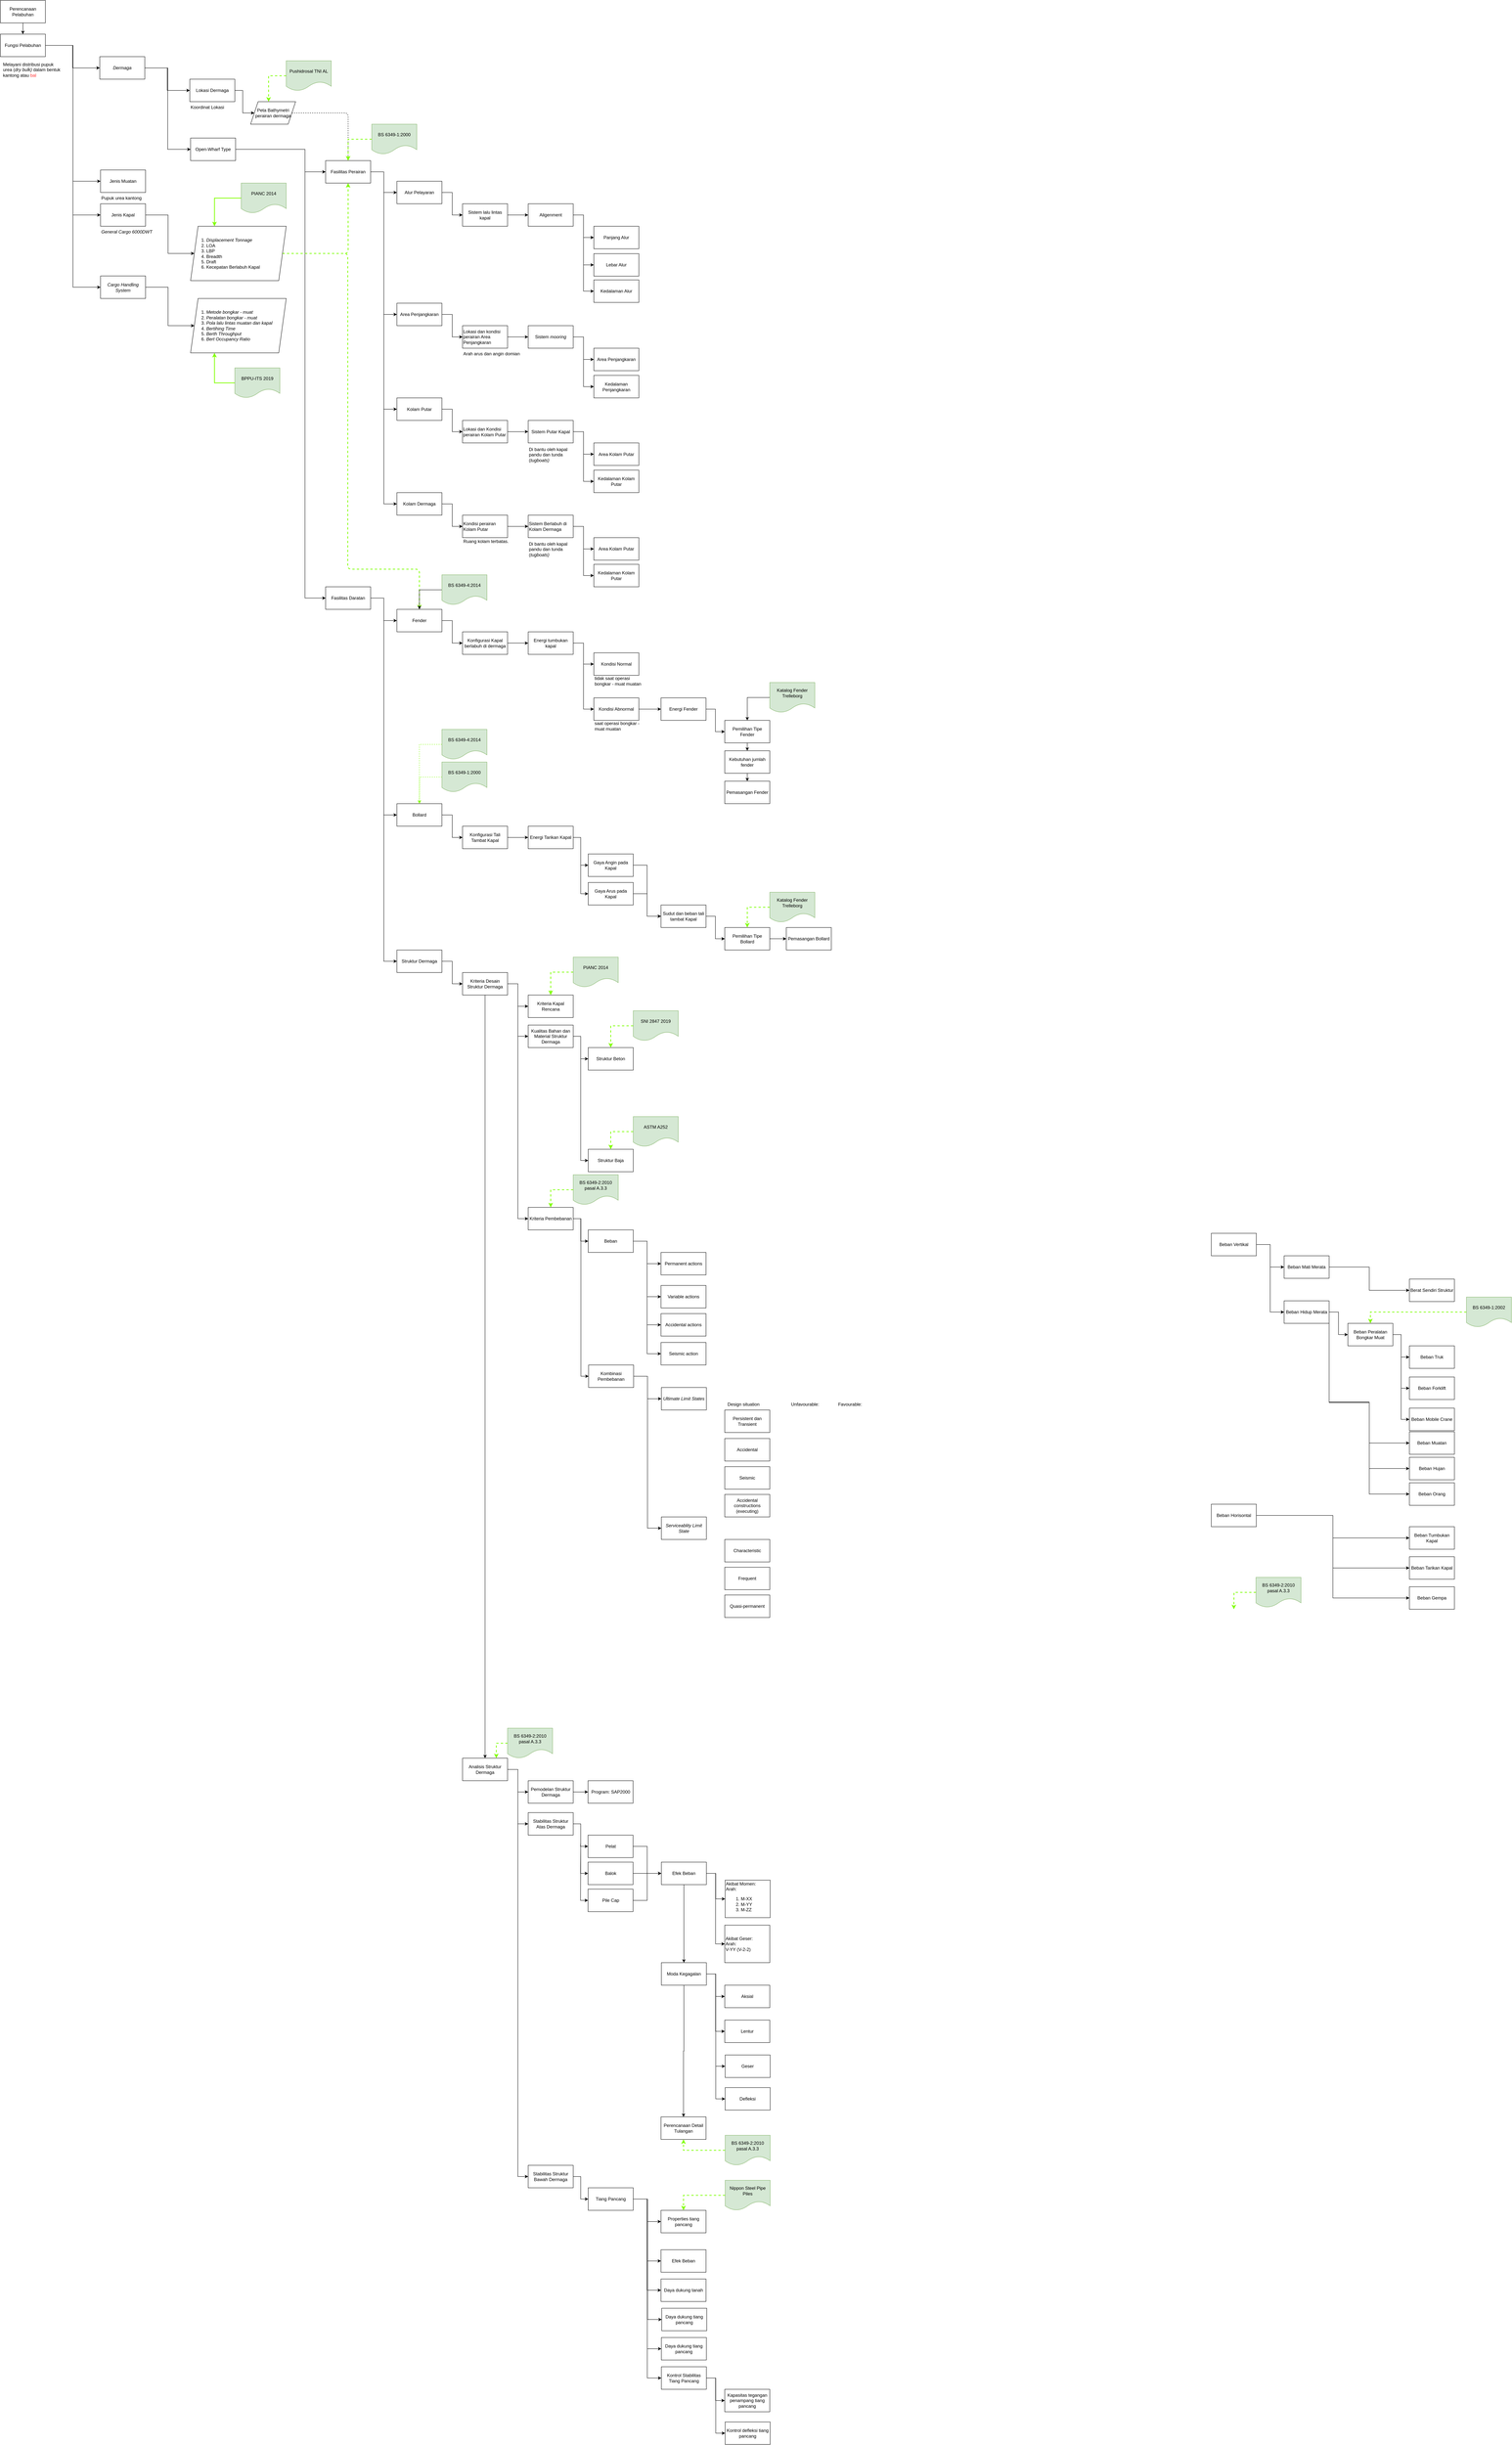 <mxfile version="18.0.4" type="github">
  <diagram id="vPnPxJsKkhuTtD2iRJGy" name="Page-1">
    <mxGraphModel dx="757" dy="5198" grid="0" gridSize="35" guides="1" tooltips="1" connect="1" arrows="1" fold="1" page="1" pageScale="1" pageWidth="3300" pageHeight="4681" math="0" shadow="0">
      <root>
        <mxCell id="0" />
        <mxCell id="1" parent="0" />
        <mxCell id="v9qTnyX4O629vSzhhKhX-34" style="edgeStyle=orthogonalEdgeStyle;rounded=0;orthogonalLoop=1;jettySize=auto;html=1;exitX=0.5;exitY=1;exitDx=0;exitDy=0;fontColor=#000000;" parent="1" source="v9qTnyX4O629vSzhhKhX-1" target="v9qTnyX4O629vSzhhKhX-18" edge="1">
          <mxGeometry relative="1" as="geometry" />
        </mxCell>
        <mxCell id="v9qTnyX4O629vSzhhKhX-1" value="Perencanaan Pelabuhan" style="rounded=0;whiteSpace=wrap;html=1;" parent="1" vertex="1">
          <mxGeometry x="117" y="-4574" width="120" height="60" as="geometry" />
        </mxCell>
        <mxCell id="v9qTnyX4O629vSzhhKhX-49" style="edgeStyle=orthogonalEdgeStyle;rounded=0;orthogonalLoop=1;jettySize=auto;html=1;entryX=0;entryY=0.5;entryDx=0;entryDy=0;fontColor=#000000;" parent="1" source="v9qTnyX4O629vSzhhKhX-2" target="v9qTnyX4O629vSzhhKhX-8" edge="1">
          <mxGeometry relative="1" as="geometry" />
        </mxCell>
        <mxCell id="v9qTnyX4O629vSzhhKhX-61" style="edgeStyle=orthogonalEdgeStyle;rounded=0;orthogonalLoop=1;jettySize=auto;html=1;exitX=1;exitY=0.5;exitDx=0;exitDy=0;entryX=0;entryY=0.5;entryDx=0;entryDy=0;fontColor=#000000;" parent="1" source="v9qTnyX4O629vSzhhKhX-2" target="v9qTnyX4O629vSzhhKhX-9" edge="1">
          <mxGeometry relative="1" as="geometry" />
        </mxCell>
        <mxCell id="v9qTnyX4O629vSzhhKhX-71" style="edgeStyle=orthogonalEdgeStyle;rounded=0;orthogonalLoop=1;jettySize=auto;html=1;exitX=1;exitY=0.5;exitDx=0;exitDy=0;entryX=0;entryY=0.5;entryDx=0;entryDy=0;fontColor=#000000;" parent="1" source="v9qTnyX4O629vSzhhKhX-2" target="v9qTnyX4O629vSzhhKhX-10" edge="1">
          <mxGeometry relative="1" as="geometry" />
        </mxCell>
        <mxCell id="v9qTnyX4O629vSzhhKhX-82" style="edgeStyle=orthogonalEdgeStyle;rounded=0;orthogonalLoop=1;jettySize=auto;html=1;exitX=1;exitY=0.5;exitDx=0;exitDy=0;entryX=0;entryY=0.5;entryDx=0;entryDy=0;fontColor=#000000;" parent="1" source="v9qTnyX4O629vSzhhKhX-2" target="v9qTnyX4O629vSzhhKhX-11" edge="1">
          <mxGeometry relative="1" as="geometry" />
        </mxCell>
        <mxCell id="v9qTnyX4O629vSzhhKhX-2" value="Fasilitas Perairan" style="rounded=0;whiteSpace=wrap;html=1;" parent="1" vertex="1">
          <mxGeometry x="984" y="-4147" width="120" height="60" as="geometry" />
        </mxCell>
        <mxCell id="Ws4u6goq_V8mnw8VZYxV-10" style="edgeStyle=orthogonalEdgeStyle;rounded=0;orthogonalLoop=1;jettySize=auto;html=1;exitX=1;exitY=0.5;exitDx=0;exitDy=0;entryX=0;entryY=0.5;entryDx=0;entryDy=0;strokeColor=#000000;strokeWidth=1;" parent="1" source="v9qTnyX4O629vSzhhKhX-3" target="Ws4u6goq_V8mnw8VZYxV-9" edge="1">
          <mxGeometry relative="1" as="geometry" />
        </mxCell>
        <mxCell id="Ws4u6goq_V8mnw8VZYxV-40" style="edgeStyle=orthogonalEdgeStyle;rounded=0;orthogonalLoop=1;jettySize=auto;html=1;exitX=1;exitY=0.5;exitDx=0;exitDy=0;entryX=0;entryY=0.5;entryDx=0;entryDy=0;strokeColor=#000000;strokeWidth=1;" parent="1" source="v9qTnyX4O629vSzhhKhX-3" target="Ws4u6goq_V8mnw8VZYxV-39" edge="1">
          <mxGeometry relative="1" as="geometry" />
        </mxCell>
        <mxCell id="Ws4u6goq_V8mnw8VZYxV-112" style="edgeStyle=orthogonalEdgeStyle;rounded=0;orthogonalLoop=1;jettySize=auto;html=1;exitX=1;exitY=0.5;exitDx=0;exitDy=0;entryX=0;entryY=0.5;entryDx=0;entryDy=0;strokeColor=#000000;strokeWidth=1;" parent="1" source="v9qTnyX4O629vSzhhKhX-3" target="Ws4u6goq_V8mnw8VZYxV-62" edge="1">
          <mxGeometry relative="1" as="geometry" />
        </mxCell>
        <mxCell id="v9qTnyX4O629vSzhhKhX-3" value="Fasilitas Daratan" style="rounded=0;whiteSpace=wrap;html=1;" parent="1" vertex="1">
          <mxGeometry x="984" y="-3011" width="120" height="60" as="geometry" />
        </mxCell>
        <mxCell id="v9qTnyX4O629vSzhhKhX-55" style="edgeStyle=orthogonalEdgeStyle;rounded=0;orthogonalLoop=1;jettySize=auto;html=1;exitX=1;exitY=0.5;exitDx=0;exitDy=0;entryX=0;entryY=0.5;entryDx=0;entryDy=0;fontColor=#000000;" parent="1" source="v9qTnyX4O629vSzhhKhX-8" target="v9qTnyX4O629vSzhhKhX-51" edge="1">
          <mxGeometry relative="1" as="geometry" />
        </mxCell>
        <mxCell id="v9qTnyX4O629vSzhhKhX-8" value="Alur Pelayaran" style="rounded=0;whiteSpace=wrap;html=1;" parent="1" vertex="1">
          <mxGeometry x="1174" y="-4092" width="120" height="60" as="geometry" />
        </mxCell>
        <mxCell id="v9qTnyX4O629vSzhhKhX-65" style="edgeStyle=orthogonalEdgeStyle;rounded=0;orthogonalLoop=1;jettySize=auto;html=1;exitX=1;exitY=0.5;exitDx=0;exitDy=0;entryX=0;entryY=0.5;entryDx=0;entryDy=0;fontColor=#000000;" parent="1" source="v9qTnyX4O629vSzhhKhX-9" target="v9qTnyX4O629vSzhhKhX-62" edge="1">
          <mxGeometry relative="1" as="geometry" />
        </mxCell>
        <mxCell id="v9qTnyX4O629vSzhhKhX-9" value="Area Penjangkaran" style="rounded=0;whiteSpace=wrap;html=1;" parent="1" vertex="1">
          <mxGeometry x="1174" y="-3767" width="120" height="60" as="geometry" />
        </mxCell>
        <mxCell id="v9qTnyX4O629vSzhhKhX-78" style="edgeStyle=orthogonalEdgeStyle;rounded=0;orthogonalLoop=1;jettySize=auto;html=1;exitX=1;exitY=0.5;exitDx=0;exitDy=0;entryX=0;entryY=0.5;entryDx=0;entryDy=0;fontColor=#000000;" parent="1" source="v9qTnyX4O629vSzhhKhX-10" target="v9qTnyX4O629vSzhhKhX-77" edge="1">
          <mxGeometry relative="1" as="geometry" />
        </mxCell>
        <mxCell id="v9qTnyX4O629vSzhhKhX-10" value="Kolam Putar" style="rounded=0;whiteSpace=wrap;html=1;" parent="1" vertex="1">
          <mxGeometry x="1174" y="-3514.5" width="120" height="60" as="geometry" />
        </mxCell>
        <mxCell id="v9qTnyX4O629vSzhhKhX-85" style="edgeStyle=orthogonalEdgeStyle;rounded=0;orthogonalLoop=1;jettySize=auto;html=1;exitX=1;exitY=0.5;exitDx=0;exitDy=0;entryX=0;entryY=0.5;entryDx=0;entryDy=0;fontColor=#000000;" parent="1" source="v9qTnyX4O629vSzhhKhX-11" target="v9qTnyX4O629vSzhhKhX-83" edge="1">
          <mxGeometry relative="1" as="geometry" />
        </mxCell>
        <mxCell id="v9qTnyX4O629vSzhhKhX-11" value="Kolam Dermaga" style="rounded=0;whiteSpace=wrap;html=1;" parent="1" vertex="1">
          <mxGeometry x="1174" y="-3262" width="120" height="60" as="geometry" />
        </mxCell>
        <mxCell id="v9qTnyX4O629vSzhhKhX-36" style="edgeStyle=orthogonalEdgeStyle;rounded=0;orthogonalLoop=1;jettySize=auto;html=1;entryX=0;entryY=0.5;entryDx=0;entryDy=0;fontColor=#000000;" parent="1" source="v9qTnyX4O629vSzhhKhX-18" target="v9qTnyX4O629vSzhhKhX-24" edge="1">
          <mxGeometry relative="1" as="geometry" />
        </mxCell>
        <mxCell id="v9qTnyX4O629vSzhhKhX-37" style="edgeStyle=orthogonalEdgeStyle;rounded=0;orthogonalLoop=1;jettySize=auto;html=1;exitX=1;exitY=0.5;exitDx=0;exitDy=0;entryX=0;entryY=0.5;entryDx=0;entryDy=0;fontColor=#000000;" parent="1" source="v9qTnyX4O629vSzhhKhX-18" target="v9qTnyX4O629vSzhhKhX-20" edge="1">
          <mxGeometry relative="1" as="geometry" />
        </mxCell>
        <mxCell id="v9qTnyX4O629vSzhhKhX-38" style="edgeStyle=orthogonalEdgeStyle;rounded=0;orthogonalLoop=1;jettySize=auto;html=1;exitX=1;exitY=0.5;exitDx=0;exitDy=0;entryX=0;entryY=0.5;entryDx=0;entryDy=0;fontColor=#000000;" parent="1" source="v9qTnyX4O629vSzhhKhX-18" target="v9qTnyX4O629vSzhhKhX-21" edge="1">
          <mxGeometry relative="1" as="geometry" />
        </mxCell>
        <mxCell id="v9qTnyX4O629vSzhhKhX-39" style="edgeStyle=orthogonalEdgeStyle;rounded=0;orthogonalLoop=1;jettySize=auto;html=1;entryX=0;entryY=0.5;entryDx=0;entryDy=0;fontColor=#000000;exitX=1;exitY=0.5;exitDx=0;exitDy=0;" parent="1" source="v9qTnyX4O629vSzhhKhX-18" target="v9qTnyX4O629vSzhhKhX-22" edge="1">
          <mxGeometry relative="1" as="geometry">
            <mxPoint x="308" y="-4266" as="sourcePoint" />
          </mxGeometry>
        </mxCell>
        <mxCell id="v9qTnyX4O629vSzhhKhX-18" value="Fungsi Pelabuhan" style="rounded=0;whiteSpace=wrap;html=1;" parent="1" vertex="1">
          <mxGeometry x="117" y="-4484" width="120" height="60" as="geometry" />
        </mxCell>
        <mxCell id="v9qTnyX4O629vSzhhKhX-20" value="Jenis Muatan" style="rounded=0;whiteSpace=wrap;html=1;" parent="1" vertex="1">
          <mxGeometry x="384" y="-4122" width="120" height="60" as="geometry" />
        </mxCell>
        <mxCell id="v9qTnyX4O629vSzhhKhX-44" style="edgeStyle=orthogonalEdgeStyle;rounded=0;orthogonalLoop=1;jettySize=auto;html=1;fontColor=#000000;entryX=0;entryY=0.5;entryDx=0;entryDy=0;" parent="1" source="v9qTnyX4O629vSzhhKhX-21" target="v9qTnyX4O629vSzhhKhX-40" edge="1">
          <mxGeometry relative="1" as="geometry">
            <mxPoint x="614" y="-4062" as="targetPoint" />
          </mxGeometry>
        </mxCell>
        <mxCell id="v9qTnyX4O629vSzhhKhX-21" value="Jenis Kapal" style="rounded=0;whiteSpace=wrap;html=1;" parent="1" vertex="1">
          <mxGeometry x="384" y="-4032" width="120" height="60" as="geometry" />
        </mxCell>
        <mxCell id="v9qTnyX4O629vSzhhKhX-45" style="edgeStyle=orthogonalEdgeStyle;rounded=0;orthogonalLoop=1;jettySize=auto;html=1;entryX=0;entryY=0.5;entryDx=0;entryDy=0;fontColor=#000000;" parent="1" source="v9qTnyX4O629vSzhhKhX-22" target="v9qTnyX4O629vSzhhKhX-43" edge="1">
          <mxGeometry relative="1" as="geometry" />
        </mxCell>
        <mxCell id="v9qTnyX4O629vSzhhKhX-22" value="&lt;i&gt;Cargo Handling System&lt;/i&gt;" style="rounded=0;whiteSpace=wrap;html=1;align=center;" parent="1" vertex="1">
          <mxGeometry x="384" y="-3839.5" width="120" height="60" as="geometry" />
        </mxCell>
        <mxCell id="v9qTnyX4O629vSzhhKhX-46" style="edgeStyle=orthogonalEdgeStyle;rounded=0;orthogonalLoop=1;jettySize=auto;html=1;exitX=1;exitY=0.5;exitDx=0;exitDy=0;fontColor=#000000;entryX=0;entryY=0.5;entryDx=0;entryDy=0;" parent="1" source="v9qTnyX4O629vSzhhKhX-24" target="v9qTnyX4O629vSzhhKhX-99" edge="1">
          <mxGeometry relative="1" as="geometry" />
        </mxCell>
        <mxCell id="v9qTnyX4O629vSzhhKhX-100" style="edgeStyle=orthogonalEdgeStyle;rounded=0;orthogonalLoop=1;jettySize=auto;html=1;exitX=1;exitY=0.5;exitDx=0;exitDy=0;entryX=0;entryY=0.5;entryDx=0;entryDy=0;fontColor=#000000;" parent="1" source="v9qTnyX4O629vSzhhKhX-24" target="v9qTnyX4O629vSzhhKhX-31" edge="1">
          <mxGeometry relative="1" as="geometry" />
        </mxCell>
        <mxCell id="v9qTnyX4O629vSzhhKhX-24" value="&lt;i&gt;Dermaga&lt;/i&gt;" style="rounded=0;whiteSpace=wrap;html=1;" parent="1" vertex="1">
          <mxGeometry x="382" y="-4424" width="120" height="60" as="geometry" />
        </mxCell>
        <mxCell id="v9qTnyX4O629vSzhhKhX-26" value="Melayani distribusi pupuk urea (&lt;i&gt;dry bulk)&lt;/i&gt;&amp;nbsp;dalam bentuk kantong atau &lt;font color=&quot;#ff3333&quot;&gt;bal&lt;/font&gt;" style="text;html=1;strokeColor=none;fillColor=none;align=left;verticalAlign=middle;whiteSpace=wrap;rounded=0;" parent="1" vertex="1">
          <mxGeometry x="122" y="-4413" width="157" height="48" as="geometry" />
        </mxCell>
        <mxCell id="v9qTnyX4O629vSzhhKhX-29" value="Pupuk urea kantong" style="text;html=1;strokeColor=none;fillColor=none;align=left;verticalAlign=middle;whiteSpace=wrap;rounded=0;" parent="1" vertex="1">
          <mxGeometry x="384" y="-4062" width="280" height="30" as="geometry" />
        </mxCell>
        <mxCell id="v9qTnyX4O629vSzhhKhX-30" value="&lt;i&gt;General Cargo 6000DWT&lt;/i&gt;" style="text;html=1;strokeColor=none;fillColor=none;align=left;verticalAlign=middle;whiteSpace=wrap;rounded=0;" parent="1" vertex="1">
          <mxGeometry x="384" y="-3972" width="280" height="30" as="geometry" />
        </mxCell>
        <mxCell id="v9qTnyX4O629vSzhhKhX-47" style="edgeStyle=orthogonalEdgeStyle;rounded=0;orthogonalLoop=1;jettySize=auto;html=1;exitX=1;exitY=0.5;exitDx=0;exitDy=0;entryX=0;entryY=0.5;entryDx=0;entryDy=0;fontColor=#000000;" parent="1" source="v9qTnyX4O629vSzhhKhX-31" target="v9qTnyX4O629vSzhhKhX-2" edge="1">
          <mxGeometry relative="1" as="geometry">
            <Array as="points">
              <mxPoint x="929" y="-4177" />
              <mxPoint x="929" y="-4117" />
            </Array>
          </mxGeometry>
        </mxCell>
        <mxCell id="v9qTnyX4O629vSzhhKhX-48" style="edgeStyle=orthogonalEdgeStyle;rounded=0;orthogonalLoop=1;jettySize=auto;html=1;exitX=1;exitY=0.5;exitDx=0;exitDy=0;entryX=0;entryY=0.5;entryDx=0;entryDy=0;fontColor=#000000;" parent="1" source="v9qTnyX4O629vSzhhKhX-31" target="v9qTnyX4O629vSzhhKhX-3" edge="1">
          <mxGeometry relative="1" as="geometry">
            <Array as="points">
              <mxPoint x="929" y="-4177" />
              <mxPoint x="929" y="-2981" />
            </Array>
          </mxGeometry>
        </mxCell>
        <mxCell id="v9qTnyX4O629vSzhhKhX-31" value="Open-Wharf Type" style="rounded=0;whiteSpace=wrap;html=1;fontColor=#000000;" parent="1" vertex="1">
          <mxGeometry x="624" y="-4207" width="120" height="60" as="geometry" />
        </mxCell>
        <mxCell id="v9qTnyX4O629vSzhhKhX-96" style="edgeStyle=orthogonalEdgeStyle;orthogonalLoop=1;jettySize=auto;html=1;entryX=0.5;entryY=1;entryDx=0;entryDy=0;fontColor=#000000;verticalAlign=middle;horizontal=1;rounded=1;dashed=1;fillColor=#d5e8d4;strokeColor=#80FF00;strokeWidth=2;" parent="1" source="v9qTnyX4O629vSzhhKhX-40" target="v9qTnyX4O629vSzhhKhX-2" edge="1">
          <mxGeometry relative="1" as="geometry">
            <Array as="points">
              <mxPoint x="1044" y="-3899" />
            </Array>
          </mxGeometry>
        </mxCell>
        <mxCell id="Ws4u6goq_V8mnw8VZYxV-20" style="edgeStyle=orthogonalEdgeStyle;rounded=1;orthogonalLoop=1;jettySize=auto;html=1;exitX=1;exitY=0.5;exitDx=0;exitDy=0;strokeColor=#80FF00;strokeWidth=2;dashed=1;" parent="1" source="v9qTnyX4O629vSzhhKhX-40" target="Ws4u6goq_V8mnw8VZYxV-9" edge="1">
          <mxGeometry relative="1" as="geometry">
            <mxPoint x="1021.545" y="-3058.364" as="targetPoint" />
            <Array as="points">
              <mxPoint x="1043" y="-3899" />
              <mxPoint x="1043" y="-3058" />
              <mxPoint x="1234" y="-3058" />
            </Array>
          </mxGeometry>
        </mxCell>
        <mxCell id="v9qTnyX4O629vSzhhKhX-40" value="&lt;ol&gt;&lt;li&gt;&lt;i&gt;Displacement Tonnage&lt;/i&gt;&lt;/li&gt;&lt;li&gt;LOA&lt;/li&gt;&lt;li&gt;LBP&lt;/li&gt;&lt;li&gt;Breadth&lt;/li&gt;&lt;li&gt;Draft&lt;/li&gt;&lt;li&gt;Kecepatan Berlabuh Kapal&lt;/li&gt;&lt;/ol&gt;" style="shape=parallelogram;perimeter=parallelogramPerimeter;whiteSpace=wrap;html=1;fixedSize=1;fontColor=#000000;align=left;" parent="1" vertex="1">
          <mxGeometry x="624" y="-3972" width="255" height="145" as="geometry" />
        </mxCell>
        <mxCell id="v9qTnyX4O629vSzhhKhX-43" value="&lt;ol&gt;&lt;li&gt;&lt;i&gt;Metode bongkar - muat&lt;/i&gt;&lt;/li&gt;&lt;li&gt;&lt;i&gt;Peralatan bongkar - muat&lt;/i&gt;&lt;/li&gt;&lt;li&gt;&lt;i&gt;Pola lalu lintas muatan dan kapal&lt;/i&gt;&lt;/li&gt;&lt;li&gt;&lt;i&gt;Bertihing Time&lt;/i&gt;&lt;/li&gt;&lt;li&gt;&lt;i&gt;Berth Throughput&lt;/i&gt;&lt;/li&gt;&lt;li&gt;&lt;i&gt;Bert Occupancy Ratio&lt;/i&gt;&lt;/li&gt;&lt;/ol&gt;" style="shape=parallelogram;perimeter=parallelogramPerimeter;whiteSpace=wrap;html=1;fixedSize=1;fontColor=#000000;align=left;" parent="1" vertex="1">
          <mxGeometry x="624" y="-3779.5" width="255" height="145" as="geometry" />
        </mxCell>
        <mxCell id="v9qTnyX4O629vSzhhKhX-57" style="edgeStyle=orthogonalEdgeStyle;rounded=0;orthogonalLoop=1;jettySize=auto;html=1;entryX=0;entryY=0.5;entryDx=0;entryDy=0;fontColor=#000000;" parent="1" source="v9qTnyX4O629vSzhhKhX-50" target="v9qTnyX4O629vSzhhKhX-52" edge="1">
          <mxGeometry relative="1" as="geometry" />
        </mxCell>
        <mxCell id="v9qTnyX4O629vSzhhKhX-58" style="edgeStyle=orthogonalEdgeStyle;rounded=0;orthogonalLoop=1;jettySize=auto;html=1;exitX=1;exitY=0.5;exitDx=0;exitDy=0;entryX=0;entryY=0.5;entryDx=0;entryDy=0;fontColor=#000000;" parent="1" source="v9qTnyX4O629vSzhhKhX-50" target="v9qTnyX4O629vSzhhKhX-53" edge="1">
          <mxGeometry relative="1" as="geometry" />
        </mxCell>
        <mxCell id="v9qTnyX4O629vSzhhKhX-60" style="edgeStyle=orthogonalEdgeStyle;rounded=0;orthogonalLoop=1;jettySize=auto;html=1;exitX=1;exitY=0.5;exitDx=0;exitDy=0;entryX=0;entryY=0.5;entryDx=0;entryDy=0;fontColor=#000000;" parent="1" source="v9qTnyX4O629vSzhhKhX-50" target="v9qTnyX4O629vSzhhKhX-59" edge="1">
          <mxGeometry relative="1" as="geometry" />
        </mxCell>
        <mxCell id="v9qTnyX4O629vSzhhKhX-50" value="Aligenment" style="rounded=0;whiteSpace=wrap;html=1;" parent="1" vertex="1">
          <mxGeometry x="1524" y="-4032" width="120" height="60" as="geometry" />
        </mxCell>
        <mxCell id="v9qTnyX4O629vSzhhKhX-56" style="edgeStyle=orthogonalEdgeStyle;rounded=0;orthogonalLoop=1;jettySize=auto;html=1;exitX=1;exitY=0.5;exitDx=0;exitDy=0;entryX=0;entryY=0.5;entryDx=0;entryDy=0;fontColor=#000000;" parent="1" source="v9qTnyX4O629vSzhhKhX-51" target="v9qTnyX4O629vSzhhKhX-50" edge="1">
          <mxGeometry relative="1" as="geometry" />
        </mxCell>
        <mxCell id="v9qTnyX4O629vSzhhKhX-51" value="Sistem lalu lintas kapal" style="rounded=0;whiteSpace=wrap;html=1;" parent="1" vertex="1">
          <mxGeometry x="1349" y="-4032" width="120" height="60" as="geometry" />
        </mxCell>
        <mxCell id="v9qTnyX4O629vSzhhKhX-52" value="Panjang Alur" style="rounded=0;whiteSpace=wrap;html=1;" parent="1" vertex="1">
          <mxGeometry x="1699" y="-3972" width="120" height="60" as="geometry" />
        </mxCell>
        <mxCell id="v9qTnyX4O629vSzhhKhX-53" value="Lebar Alur" style="rounded=0;whiteSpace=wrap;html=1;" parent="1" vertex="1">
          <mxGeometry x="1699" y="-3899" width="120" height="60" as="geometry" />
        </mxCell>
        <mxCell id="v9qTnyX4O629vSzhhKhX-59" value="Kedalaman Alur" style="rounded=0;whiteSpace=wrap;html=1;" parent="1" vertex="1">
          <mxGeometry x="1699" y="-3829" width="120" height="60" as="geometry" />
        </mxCell>
        <mxCell id="v9qTnyX4O629vSzhhKhX-64" style="edgeStyle=orthogonalEdgeStyle;rounded=0;orthogonalLoop=1;jettySize=auto;html=1;exitX=1;exitY=0.5;exitDx=0;exitDy=0;entryX=0;entryY=0.5;entryDx=0;entryDy=0;fontColor=#000000;" parent="1" source="v9qTnyX4O629vSzhhKhX-62" target="v9qTnyX4O629vSzhhKhX-63" edge="1">
          <mxGeometry relative="1" as="geometry" />
        </mxCell>
        <mxCell id="v9qTnyX4O629vSzhhKhX-62" value="Lokasi dan kondisi perairan Area Penjangkaran" style="rounded=0;whiteSpace=wrap;html=1;align=left;" parent="1" vertex="1">
          <mxGeometry x="1349" y="-3707" width="120" height="60" as="geometry" />
        </mxCell>
        <mxCell id="v9qTnyX4O629vSzhhKhX-69" style="edgeStyle=orthogonalEdgeStyle;rounded=0;orthogonalLoop=1;jettySize=auto;html=1;exitX=1;exitY=0.5;exitDx=0;exitDy=0;entryX=0;entryY=0.5;entryDx=0;entryDy=0;fontColor=#000000;" parent="1" source="v9qTnyX4O629vSzhhKhX-63" target="v9qTnyX4O629vSzhhKhX-66" edge="1">
          <mxGeometry relative="1" as="geometry" />
        </mxCell>
        <mxCell id="v9qTnyX4O629vSzhhKhX-70" style="edgeStyle=orthogonalEdgeStyle;rounded=0;orthogonalLoop=1;jettySize=auto;html=1;exitX=1;exitY=0.5;exitDx=0;exitDy=0;entryX=0;entryY=0.5;entryDx=0;entryDy=0;fontColor=#000000;" parent="1" source="v9qTnyX4O629vSzhhKhX-63" target="v9qTnyX4O629vSzhhKhX-67" edge="1">
          <mxGeometry relative="1" as="geometry" />
        </mxCell>
        <mxCell id="v9qTnyX4O629vSzhhKhX-63" value="Sistem &lt;i&gt;mooring&lt;/i&gt;" style="rounded=0;whiteSpace=wrap;html=1;" parent="1" vertex="1">
          <mxGeometry x="1524" y="-3707" width="120" height="60" as="geometry" />
        </mxCell>
        <mxCell id="v9qTnyX4O629vSzhhKhX-66" value="Area Penjangkaran" style="rounded=0;whiteSpace=wrap;html=1;" parent="1" vertex="1">
          <mxGeometry x="1699" y="-3647" width="120" height="60" as="geometry" />
        </mxCell>
        <mxCell id="v9qTnyX4O629vSzhhKhX-67" value="Kedalaman Penjangkaran" style="rounded=0;whiteSpace=wrap;html=1;" parent="1" vertex="1">
          <mxGeometry x="1699" y="-3574.5" width="120" height="60" as="geometry" />
        </mxCell>
        <mxCell id="v9qTnyX4O629vSzhhKhX-68" value="Arah arus dan angin domian" style="text;html=1;strokeColor=none;fillColor=none;align=left;verticalAlign=middle;whiteSpace=wrap;rounded=0;fontColor=#000000;" parent="1" vertex="1">
          <mxGeometry x="1349" y="-3647" width="175" height="30" as="geometry" />
        </mxCell>
        <mxCell id="v9qTnyX4O629vSzhhKhX-73" value="Di bantu oleh kapal pandu dan tunda (&lt;i&gt;tugboats)&lt;/i&gt;" style="text;html=1;strokeColor=none;fillColor=none;align=left;verticalAlign=middle;whiteSpace=wrap;rounded=0;fontColor=#000000;" parent="1" vertex="1">
          <mxGeometry x="1524" y="-3394.5" width="140" height="62.5" as="geometry" />
        </mxCell>
        <mxCell id="v9qTnyX4O629vSzhhKhX-80" style="edgeStyle=orthogonalEdgeStyle;rounded=0;orthogonalLoop=1;jettySize=auto;html=1;exitX=1;exitY=0.5;exitDx=0;exitDy=0;entryX=0;entryY=0.5;entryDx=0;entryDy=0;fontColor=#000000;" parent="1" source="v9qTnyX4O629vSzhhKhX-74" target="v9qTnyX4O629vSzhhKhX-76" edge="1">
          <mxGeometry relative="1" as="geometry" />
        </mxCell>
        <mxCell id="v9qTnyX4O629vSzhhKhX-81" style="edgeStyle=orthogonalEdgeStyle;rounded=0;orthogonalLoop=1;jettySize=auto;html=1;exitX=1;exitY=0.5;exitDx=0;exitDy=0;entryX=0;entryY=0.5;entryDx=0;entryDy=0;fontColor=#000000;" parent="1" source="v9qTnyX4O629vSzhhKhX-74" target="v9qTnyX4O629vSzhhKhX-75" edge="1">
          <mxGeometry relative="1" as="geometry" />
        </mxCell>
        <mxCell id="v9qTnyX4O629vSzhhKhX-74" value="Sistem Putar Kapal" style="rounded=0;whiteSpace=wrap;html=1;" parent="1" vertex="1">
          <mxGeometry x="1524" y="-3454.5" width="120" height="60" as="geometry" />
        </mxCell>
        <mxCell id="v9qTnyX4O629vSzhhKhX-75" value="Kedalaman Kolam Putar" style="rounded=0;whiteSpace=wrap;html=1;" parent="1" vertex="1">
          <mxGeometry x="1699" y="-3322" width="120" height="60" as="geometry" />
        </mxCell>
        <mxCell id="v9qTnyX4O629vSzhhKhX-76" value="Area Kolam Putar" style="rounded=0;whiteSpace=wrap;html=1;" parent="1" vertex="1">
          <mxGeometry x="1699" y="-3394.5" width="120" height="60" as="geometry" />
        </mxCell>
        <mxCell id="v9qTnyX4O629vSzhhKhX-79" style="edgeStyle=orthogonalEdgeStyle;rounded=0;orthogonalLoop=1;jettySize=auto;html=1;exitX=1;exitY=0.5;exitDx=0;exitDy=0;fontColor=#000000;" parent="1" source="v9qTnyX4O629vSzhhKhX-77" target="v9qTnyX4O629vSzhhKhX-74" edge="1">
          <mxGeometry relative="1" as="geometry" />
        </mxCell>
        <mxCell id="v9qTnyX4O629vSzhhKhX-77" value="Lokasi dan Kondisi perairan Kolam Putar" style="rounded=0;whiteSpace=wrap;html=1;align=left;" parent="1" vertex="1">
          <mxGeometry x="1349" y="-3454.5" width="120" height="60" as="geometry" />
        </mxCell>
        <mxCell id="v9qTnyX4O629vSzhhKhX-86" style="edgeStyle=orthogonalEdgeStyle;rounded=0;orthogonalLoop=1;jettySize=auto;html=1;exitX=1;exitY=0.5;exitDx=0;exitDy=0;entryX=0;entryY=0.5;entryDx=0;entryDy=0;fontColor=#000000;" parent="1" source="v9qTnyX4O629vSzhhKhX-83" target="v9qTnyX4O629vSzhhKhX-84" edge="1">
          <mxGeometry relative="1" as="geometry" />
        </mxCell>
        <mxCell id="v9qTnyX4O629vSzhhKhX-83" value="Kondisi perairan Kolam Putar" style="rounded=0;whiteSpace=wrap;html=1;align=left;" parent="1" vertex="1">
          <mxGeometry x="1349" y="-3202" width="120" height="60" as="geometry" />
        </mxCell>
        <mxCell id="v9qTnyX4O629vSzhhKhX-90" style="edgeStyle=orthogonalEdgeStyle;rounded=0;orthogonalLoop=1;jettySize=auto;html=1;exitX=1;exitY=0.5;exitDx=0;exitDy=0;entryX=0;entryY=0.5;entryDx=0;entryDy=0;fontColor=#000000;" parent="1" source="v9qTnyX4O629vSzhhKhX-84" target="v9qTnyX4O629vSzhhKhX-87" edge="1">
          <mxGeometry relative="1" as="geometry" />
        </mxCell>
        <mxCell id="v9qTnyX4O629vSzhhKhX-92" style="edgeStyle=orthogonalEdgeStyle;rounded=0;orthogonalLoop=1;jettySize=auto;html=1;exitX=1;exitY=0.5;exitDx=0;exitDy=0;entryX=0;entryY=0.5;entryDx=0;entryDy=0;fontColor=#000000;" parent="1" source="v9qTnyX4O629vSzhhKhX-84" target="v9qTnyX4O629vSzhhKhX-91" edge="1">
          <mxGeometry relative="1" as="geometry" />
        </mxCell>
        <mxCell id="v9qTnyX4O629vSzhhKhX-84" value="Sistem Berlabuh di Kolam Dermaga" style="rounded=0;whiteSpace=wrap;html=1;align=left;" parent="1" vertex="1">
          <mxGeometry x="1524" y="-3202" width="120" height="60" as="geometry" />
        </mxCell>
        <mxCell id="v9qTnyX4O629vSzhhKhX-87" value="Area Kolam Putar" style="rounded=0;whiteSpace=wrap;html=1;" parent="1" vertex="1">
          <mxGeometry x="1699" y="-3142" width="120" height="60" as="geometry" />
        </mxCell>
        <mxCell id="v9qTnyX4O629vSzhhKhX-88" value="Di bantu oleh kapal pandu dan tunda (&lt;i&gt;tugboats)&lt;/i&gt;" style="text;html=1;strokeColor=none;fillColor=none;align=left;verticalAlign=middle;whiteSpace=wrap;rounded=0;fontColor=#000000;" parent="1" vertex="1">
          <mxGeometry x="1524" y="-3142" width="140" height="62.5" as="geometry" />
        </mxCell>
        <mxCell id="v9qTnyX4O629vSzhhKhX-89" value="Ruang kolam terbatas." style="text;html=1;strokeColor=none;fillColor=none;align=left;verticalAlign=middle;whiteSpace=wrap;rounded=0;fontColor=#000000;" parent="1" vertex="1">
          <mxGeometry x="1349" y="-3142" width="140" height="20" as="geometry" />
        </mxCell>
        <mxCell id="v9qTnyX4O629vSzhhKhX-91" value="Kedalaman Kolam Putar" style="rounded=0;whiteSpace=wrap;html=1;" parent="1" vertex="1">
          <mxGeometry x="1699" y="-3071" width="120" height="60" as="geometry" />
        </mxCell>
        <mxCell id="v9qTnyX4O629vSzhhKhX-103" style="edgeStyle=orthogonalEdgeStyle;rounded=1;orthogonalLoop=1;jettySize=auto;html=1;exitX=1;exitY=0.5;exitDx=0;exitDy=0;entryX=0.5;entryY=0;entryDx=0;entryDy=0;fontColor=#000000;dashed=1;" parent="1" source="v9qTnyX4O629vSzhhKhX-98" target="v9qTnyX4O629vSzhhKhX-2" edge="1">
          <mxGeometry relative="1" as="geometry" />
        </mxCell>
        <mxCell id="v9qTnyX4O629vSzhhKhX-98" value="Peta Bathymetri perairan dermaga" style="shape=parallelogram;perimeter=parallelogramPerimeter;whiteSpace=wrap;html=1;fixedSize=1;fontColor=#000000;" parent="1" vertex="1">
          <mxGeometry x="784" y="-4304" width="120" height="60" as="geometry" />
        </mxCell>
        <mxCell id="v9qTnyX4O629vSzhhKhX-101" style="edgeStyle=orthogonalEdgeStyle;rounded=0;orthogonalLoop=1;jettySize=auto;html=1;exitX=1;exitY=0.5;exitDx=0;exitDy=0;entryX=0;entryY=0.5;entryDx=0;entryDy=0;fontColor=#000000;" parent="1" source="v9qTnyX4O629vSzhhKhX-99" target="v9qTnyX4O629vSzhhKhX-98" edge="1">
          <mxGeometry relative="1" as="geometry" />
        </mxCell>
        <mxCell id="v9qTnyX4O629vSzhhKhX-99" value="Lokasi Dermaga" style="rounded=0;whiteSpace=wrap;html=1;" parent="1" vertex="1">
          <mxGeometry x="622" y="-4364" width="120" height="60" as="geometry" />
        </mxCell>
        <mxCell id="v9qTnyX4O629vSzhhKhX-102" value="Koordinat Lokasi" style="text;html=1;strokeColor=none;fillColor=none;align=left;verticalAlign=middle;whiteSpace=wrap;rounded=0;" parent="1" vertex="1">
          <mxGeometry x="622" y="-4304" width="280" height="30" as="geometry" />
        </mxCell>
        <mxCell id="Ws4u6goq_V8mnw8VZYxV-2" style="edgeStyle=orthogonalEdgeStyle;rounded=0;orthogonalLoop=1;jettySize=auto;html=1;exitX=0;exitY=0.5;exitDx=0;exitDy=0;entryX=0.5;entryY=0;entryDx=0;entryDy=0;strokeWidth=2;strokeColor=#80FF00;dashed=1;" parent="1" source="Ws4u6goq_V8mnw8VZYxV-1" target="v9qTnyX4O629vSzhhKhX-2" edge="1">
          <mxGeometry relative="1" as="geometry" />
        </mxCell>
        <mxCell id="Ws4u6goq_V8mnw8VZYxV-1" value="BS 6349-1:2000" style="shape=document;whiteSpace=wrap;html=1;boundedLbl=1;fillColor=#d5e8d4;strokeColor=#82b366;" parent="1" vertex="1">
          <mxGeometry x="1107" y="-4244" width="120" height="80" as="geometry" />
        </mxCell>
        <mxCell id="Ws4u6goq_V8mnw8VZYxV-4" style="edgeStyle=orthogonalEdgeStyle;rounded=0;orthogonalLoop=1;jettySize=auto;html=1;exitX=0;exitY=0.5;exitDx=0;exitDy=0;entryX=0.25;entryY=0;entryDx=0;entryDy=0;strokeColor=#80FF00;strokeWidth=2;" parent="1" source="Ws4u6goq_V8mnw8VZYxV-3" target="v9qTnyX4O629vSzhhKhX-40" edge="1">
          <mxGeometry relative="1" as="geometry" />
        </mxCell>
        <mxCell id="Ws4u6goq_V8mnw8VZYxV-3" value="PIANC 2014" style="shape=document;whiteSpace=wrap;html=1;boundedLbl=1;fillColor=#d5e8d4;strokeColor=#82b366;" parent="1" vertex="1">
          <mxGeometry x="759" y="-4087" width="120" height="80" as="geometry" />
        </mxCell>
        <mxCell id="Ws4u6goq_V8mnw8VZYxV-6" style="edgeStyle=orthogonalEdgeStyle;rounded=0;orthogonalLoop=1;jettySize=auto;html=1;entryX=0.75;entryY=0;entryDx=0;entryDy=0;strokeColor=#80FF00;strokeWidth=2;exitX=0;exitY=0.5;exitDx=0;exitDy=0;dashed=1;" parent="1" source="Ws4u6goq_V8mnw8VZYxV-5" target="v9qTnyX4O629vSzhhKhX-102" edge="1">
          <mxGeometry relative="1" as="geometry" />
        </mxCell>
        <mxCell id="Ws4u6goq_V8mnw8VZYxV-5" value="Pushidrosal TNI AL" style="shape=document;whiteSpace=wrap;html=1;boundedLbl=1;fillColor=#d5e8d4;strokeColor=#82b366;" parent="1" vertex="1">
          <mxGeometry x="879" y="-4413" width="120" height="80" as="geometry" />
        </mxCell>
        <mxCell id="Ws4u6goq_V8mnw8VZYxV-8" style="edgeStyle=orthogonalEdgeStyle;rounded=0;orthogonalLoop=1;jettySize=auto;html=1;exitX=0;exitY=0.5;exitDx=0;exitDy=0;entryX=0.25;entryY=1;entryDx=0;entryDy=0;strokeColor=#80FF00;strokeWidth=2;" parent="1" source="Ws4u6goq_V8mnw8VZYxV-7" target="v9qTnyX4O629vSzhhKhX-43" edge="1">
          <mxGeometry relative="1" as="geometry" />
        </mxCell>
        <mxCell id="Ws4u6goq_V8mnw8VZYxV-7" value="BPPU-ITS 2019" style="shape=document;whiteSpace=wrap;html=1;boundedLbl=1;fillColor=#d5e8d4;strokeColor=#82b366;" parent="1" vertex="1">
          <mxGeometry x="742" y="-3594.5" width="120" height="80" as="geometry" />
        </mxCell>
        <mxCell id="Ws4u6goq_V8mnw8VZYxV-17" style="edgeStyle=orthogonalEdgeStyle;rounded=0;orthogonalLoop=1;jettySize=auto;html=1;exitX=1;exitY=0.5;exitDx=0;exitDy=0;entryX=0;entryY=0.5;entryDx=0;entryDy=0;strokeColor=#000000;strokeWidth=1;" parent="1" source="Ws4u6goq_V8mnw8VZYxV-9" target="Ws4u6goq_V8mnw8VZYxV-11" edge="1">
          <mxGeometry relative="1" as="geometry" />
        </mxCell>
        <mxCell id="Ws4u6goq_V8mnw8VZYxV-9" value="Fender" style="rounded=0;whiteSpace=wrap;html=1;" parent="1" vertex="1">
          <mxGeometry x="1174" y="-2951" width="120" height="60" as="geometry" />
        </mxCell>
        <mxCell id="Ws4u6goq_V8mnw8VZYxV-18" style="edgeStyle=orthogonalEdgeStyle;rounded=0;orthogonalLoop=1;jettySize=auto;html=1;exitX=1;exitY=0.5;exitDx=0;exitDy=0;entryX=0;entryY=0.5;entryDx=0;entryDy=0;strokeColor=#000000;strokeWidth=1;" parent="1" source="Ws4u6goq_V8mnw8VZYxV-11" target="Ws4u6goq_V8mnw8VZYxV-15" edge="1">
          <mxGeometry relative="1" as="geometry" />
        </mxCell>
        <mxCell id="Ws4u6goq_V8mnw8VZYxV-11" value="Konfigurasi Kapal berlabuh di dermaga" style="rounded=0;whiteSpace=wrap;html=1;" parent="1" vertex="1">
          <mxGeometry x="1349" y="-2891" width="120" height="60" as="geometry" />
        </mxCell>
        <mxCell id="Ws4u6goq_V8mnw8VZYxV-13" style="edgeStyle=orthogonalEdgeStyle;rounded=0;orthogonalLoop=1;jettySize=auto;html=1;exitX=0;exitY=0.5;exitDx=0;exitDy=0;entryX=0.5;entryY=0;entryDx=0;entryDy=0;strokeColor=#000000;strokeWidth=1;" parent="1" source="Ws4u6goq_V8mnw8VZYxV-12" target="Ws4u6goq_V8mnw8VZYxV-9" edge="1">
          <mxGeometry relative="1" as="geometry" />
        </mxCell>
        <mxCell id="Ws4u6goq_V8mnw8VZYxV-12" value="BS 6349-4:2014" style="shape=document;whiteSpace=wrap;html=1;boundedLbl=1;fillColor=#d5e8d4;strokeColor=#82b366;" parent="1" vertex="1">
          <mxGeometry x="1294" y="-3043" width="120" height="80" as="geometry" />
        </mxCell>
        <mxCell id="Ws4u6goq_V8mnw8VZYxV-23" style="edgeStyle=orthogonalEdgeStyle;rounded=0;orthogonalLoop=1;jettySize=auto;html=1;exitX=1;exitY=0.5;exitDx=0;exitDy=0;entryX=0;entryY=0.5;entryDx=0;entryDy=0;strokeColor=#000000;strokeWidth=1;" parent="1" source="Ws4u6goq_V8mnw8VZYxV-15" target="Ws4u6goq_V8mnw8VZYxV-21" edge="1">
          <mxGeometry relative="1" as="geometry" />
        </mxCell>
        <mxCell id="Ws4u6goq_V8mnw8VZYxV-24" style="edgeStyle=orthogonalEdgeStyle;rounded=0;orthogonalLoop=1;jettySize=auto;html=1;exitX=1;exitY=0.5;exitDx=0;exitDy=0;entryX=0;entryY=0.5;entryDx=0;entryDy=0;strokeColor=#000000;strokeWidth=1;" parent="1" source="Ws4u6goq_V8mnw8VZYxV-15" target="Ws4u6goq_V8mnw8VZYxV-22" edge="1">
          <mxGeometry relative="1" as="geometry" />
        </mxCell>
        <mxCell id="Ws4u6goq_V8mnw8VZYxV-15" value="Energi tumbukan kapal" style="rounded=0;whiteSpace=wrap;html=1;" parent="1" vertex="1">
          <mxGeometry x="1524" y="-2891" width="120" height="60" as="geometry" />
        </mxCell>
        <mxCell id="Ws4u6goq_V8mnw8VZYxV-21" value="Kondisi Normal" style="rounded=0;whiteSpace=wrap;html=1;" parent="1" vertex="1">
          <mxGeometry x="1699" y="-2835" width="120" height="60" as="geometry" />
        </mxCell>
        <mxCell id="Ws4u6goq_V8mnw8VZYxV-30" style="edgeStyle=orthogonalEdgeStyle;rounded=0;orthogonalLoop=1;jettySize=auto;html=1;exitX=1;exitY=0.5;exitDx=0;exitDy=0;strokeColor=#000000;strokeWidth=1;" parent="1" source="Ws4u6goq_V8mnw8VZYxV-22" target="Ws4u6goq_V8mnw8VZYxV-29" edge="1">
          <mxGeometry relative="1" as="geometry" />
        </mxCell>
        <mxCell id="Ws4u6goq_V8mnw8VZYxV-22" value="Kondisi Abnormal" style="rounded=0;whiteSpace=wrap;html=1;" parent="1" vertex="1">
          <mxGeometry x="1699" y="-2715" width="120" height="60" as="geometry" />
        </mxCell>
        <mxCell id="Ws4u6goq_V8mnw8VZYxV-25" value="tidak saat operasi bongkar - muat muatan" style="text;html=1;strokeColor=none;fillColor=none;align=left;verticalAlign=middle;whiteSpace=wrap;rounded=0;" parent="1" vertex="1">
          <mxGeometry x="1699" y="-2775" width="129" height="30" as="geometry" />
        </mxCell>
        <mxCell id="Ws4u6goq_V8mnw8VZYxV-28" value="saat operasi bongkar - muat muatan" style="text;html=1;strokeColor=none;fillColor=none;align=left;verticalAlign=middle;whiteSpace=wrap;rounded=0;" parent="1" vertex="1">
          <mxGeometry x="1699" y="-2655" width="129" height="30" as="geometry" />
        </mxCell>
        <mxCell id="Ws4u6goq_V8mnw8VZYxV-34" style="edgeStyle=orthogonalEdgeStyle;rounded=0;orthogonalLoop=1;jettySize=auto;html=1;exitX=1;exitY=0.5;exitDx=0;exitDy=0;entryX=0;entryY=0.5;entryDx=0;entryDy=0;strokeColor=#000000;strokeWidth=1;" parent="1" source="Ws4u6goq_V8mnw8VZYxV-29" target="Ws4u6goq_V8mnw8VZYxV-31" edge="1">
          <mxGeometry relative="1" as="geometry" />
        </mxCell>
        <mxCell id="Ws4u6goq_V8mnw8VZYxV-29" value="Energi Fender" style="rounded=0;whiteSpace=wrap;html=1;" parent="1" vertex="1">
          <mxGeometry x="1878" y="-2715" width="120" height="60" as="geometry" />
        </mxCell>
        <mxCell id="Ws4u6goq_V8mnw8VZYxV-35" style="edgeStyle=orthogonalEdgeStyle;rounded=0;orthogonalLoop=1;jettySize=auto;html=1;exitX=0.5;exitY=1;exitDx=0;exitDy=0;entryX=0.5;entryY=0;entryDx=0;entryDy=0;strokeColor=#000000;strokeWidth=1;" parent="1" source="Ws4u6goq_V8mnw8VZYxV-31" target="Ws4u6goq_V8mnw8VZYxV-32" edge="1">
          <mxGeometry relative="1" as="geometry" />
        </mxCell>
        <mxCell id="Ws4u6goq_V8mnw8VZYxV-31" value="Pemilihan Tipe Fender" style="rounded=0;whiteSpace=wrap;html=1;" parent="1" vertex="1">
          <mxGeometry x="2048" y="-2655" width="120" height="60" as="geometry" />
        </mxCell>
        <mxCell id="Ws4u6goq_V8mnw8VZYxV-36" style="edgeStyle=orthogonalEdgeStyle;rounded=0;orthogonalLoop=1;jettySize=auto;html=1;exitX=0.5;exitY=1;exitDx=0;exitDy=0;entryX=0.5;entryY=0;entryDx=0;entryDy=0;strokeColor=#000000;strokeWidth=1;" parent="1" source="Ws4u6goq_V8mnw8VZYxV-32" target="Ws4u6goq_V8mnw8VZYxV-33" edge="1">
          <mxGeometry relative="1" as="geometry" />
        </mxCell>
        <mxCell id="Ws4u6goq_V8mnw8VZYxV-32" value="Kebutuhan jumlah fender" style="rounded=0;whiteSpace=wrap;html=1;" parent="1" vertex="1">
          <mxGeometry x="2048" y="-2574" width="120" height="60" as="geometry" />
        </mxCell>
        <mxCell id="Ws4u6goq_V8mnw8VZYxV-33" value="Pemasangan Fender" style="rounded=0;whiteSpace=wrap;html=1;" parent="1" vertex="1">
          <mxGeometry x="2048" y="-2493" width="120" height="60" as="geometry" />
        </mxCell>
        <mxCell id="Ws4u6goq_V8mnw8VZYxV-38" style="edgeStyle=orthogonalEdgeStyle;rounded=0;orthogonalLoop=1;jettySize=auto;html=1;entryX=0.5;entryY=0;entryDx=0;entryDy=0;strokeColor=#000000;strokeWidth=1;exitX=0;exitY=0.5;exitDx=0;exitDy=0;" parent="1" source="Ws4u6goq_V8mnw8VZYxV-37" target="Ws4u6goq_V8mnw8VZYxV-31" edge="1">
          <mxGeometry relative="1" as="geometry" />
        </mxCell>
        <mxCell id="Ws4u6goq_V8mnw8VZYxV-37" value="Katalog Fender Trelleborg" style="shape=document;whiteSpace=wrap;html=1;boundedLbl=1;fillColor=#d5e8d4;strokeColor=#82b366;" parent="1" vertex="1">
          <mxGeometry x="2168" y="-2756" width="120" height="80" as="geometry" />
        </mxCell>
        <mxCell id="Ws4u6goq_V8mnw8VZYxV-51" style="edgeStyle=orthogonalEdgeStyle;rounded=0;orthogonalLoop=1;jettySize=auto;html=1;exitX=1;exitY=0.5;exitDx=0;exitDy=0;entryX=0;entryY=0.5;entryDx=0;entryDy=0;strokeColor=#000000;strokeWidth=1;" parent="1" source="Ws4u6goq_V8mnw8VZYxV-39" target="Ws4u6goq_V8mnw8VZYxV-45" edge="1">
          <mxGeometry relative="1" as="geometry" />
        </mxCell>
        <mxCell id="Ws4u6goq_V8mnw8VZYxV-39" value="Bollard" style="rounded=0;whiteSpace=wrap;html=1;" parent="1" vertex="1">
          <mxGeometry x="1174" y="-2433" width="120" height="60" as="geometry" />
        </mxCell>
        <mxCell id="Ws4u6goq_V8mnw8VZYxV-43" style="edgeStyle=orthogonalEdgeStyle;rounded=0;orthogonalLoop=1;jettySize=auto;html=1;exitX=0;exitY=0.5;exitDx=0;exitDy=0;strokeColor=#80FF00;strokeWidth=1;dashed=1;" parent="1" source="Ws4u6goq_V8mnw8VZYxV-41" target="Ws4u6goq_V8mnw8VZYxV-39" edge="1">
          <mxGeometry relative="1" as="geometry" />
        </mxCell>
        <mxCell id="Ws4u6goq_V8mnw8VZYxV-41" value="BS 6349-4:2014" style="shape=document;whiteSpace=wrap;html=1;boundedLbl=1;fillColor=#d5e8d4;strokeColor=#82b366;" parent="1" vertex="1">
          <mxGeometry x="1294" y="-2631" width="120" height="80" as="geometry" />
        </mxCell>
        <mxCell id="Ws4u6goq_V8mnw8VZYxV-44" style="edgeStyle=orthogonalEdgeStyle;rounded=0;orthogonalLoop=1;jettySize=auto;html=1;exitX=0;exitY=0.5;exitDx=0;exitDy=0;strokeColor=#80FF00;strokeWidth=1;dashed=1;" parent="1" source="Ws4u6goq_V8mnw8VZYxV-42" edge="1">
          <mxGeometry relative="1" as="geometry">
            <mxPoint x="1234.095" y="-2432.952" as="targetPoint" />
          </mxGeometry>
        </mxCell>
        <mxCell id="Ws4u6goq_V8mnw8VZYxV-42" value="BS 6349-1:2000" style="shape=document;whiteSpace=wrap;html=1;boundedLbl=1;fillColor=#d5e8d4;strokeColor=#82b366;" parent="1" vertex="1">
          <mxGeometry x="1294" y="-2544" width="120" height="80" as="geometry" />
        </mxCell>
        <mxCell id="Ws4u6goq_V8mnw8VZYxV-52" style="edgeStyle=orthogonalEdgeStyle;rounded=0;orthogonalLoop=1;jettySize=auto;html=1;exitX=1;exitY=0.5;exitDx=0;exitDy=0;entryX=0;entryY=0.5;entryDx=0;entryDy=0;strokeColor=#000000;strokeWidth=1;" parent="1" source="Ws4u6goq_V8mnw8VZYxV-45" target="Ws4u6goq_V8mnw8VZYxV-46" edge="1">
          <mxGeometry relative="1" as="geometry" />
        </mxCell>
        <mxCell id="Ws4u6goq_V8mnw8VZYxV-45" value="Konfigurasi Tali Tambat Kapal" style="rounded=0;whiteSpace=wrap;html=1;" parent="1" vertex="1">
          <mxGeometry x="1349" y="-2373" width="120" height="60" as="geometry" />
        </mxCell>
        <mxCell id="Ws4u6goq_V8mnw8VZYxV-49" style="edgeStyle=orthogonalEdgeStyle;rounded=0;orthogonalLoop=1;jettySize=auto;html=1;exitX=1;exitY=0.5;exitDx=0;exitDy=0;entryX=0;entryY=0.5;entryDx=0;entryDy=0;strokeColor=#000000;strokeWidth=1;" parent="1" source="Ws4u6goq_V8mnw8VZYxV-46" target="Ws4u6goq_V8mnw8VZYxV-47" edge="1">
          <mxGeometry relative="1" as="geometry" />
        </mxCell>
        <mxCell id="Ws4u6goq_V8mnw8VZYxV-50" style="edgeStyle=orthogonalEdgeStyle;rounded=0;orthogonalLoop=1;jettySize=auto;html=1;exitX=1;exitY=0.5;exitDx=0;exitDy=0;entryX=0;entryY=0.5;entryDx=0;entryDy=0;strokeColor=#000000;strokeWidth=1;" parent="1" source="Ws4u6goq_V8mnw8VZYxV-46" target="Ws4u6goq_V8mnw8VZYxV-48" edge="1">
          <mxGeometry relative="1" as="geometry" />
        </mxCell>
        <mxCell id="Ws4u6goq_V8mnw8VZYxV-46" value="Energi Tarikan Kapal" style="rounded=0;whiteSpace=wrap;html=1;" parent="1" vertex="1">
          <mxGeometry x="1524" y="-2373" width="120" height="60" as="geometry" />
        </mxCell>
        <mxCell id="Ws4u6goq_V8mnw8VZYxV-54" style="edgeStyle=orthogonalEdgeStyle;rounded=0;orthogonalLoop=1;jettySize=auto;html=1;exitX=1;exitY=0.5;exitDx=0;exitDy=0;entryX=0;entryY=0.5;entryDx=0;entryDy=0;strokeColor=#000000;strokeWidth=1;" parent="1" source="Ws4u6goq_V8mnw8VZYxV-47" target="Ws4u6goq_V8mnw8VZYxV-53" edge="1">
          <mxGeometry relative="1" as="geometry" />
        </mxCell>
        <mxCell id="Ws4u6goq_V8mnw8VZYxV-47" value="Gaya Angin pada Kapal" style="rounded=0;whiteSpace=wrap;html=1;" parent="1" vertex="1">
          <mxGeometry x="1684" y="-2299" width="120" height="60" as="geometry" />
        </mxCell>
        <mxCell id="Ws4u6goq_V8mnw8VZYxV-55" style="edgeStyle=orthogonalEdgeStyle;rounded=0;orthogonalLoop=1;jettySize=auto;html=1;exitX=1;exitY=0.5;exitDx=0;exitDy=0;strokeColor=#000000;strokeWidth=1;entryX=0;entryY=0.5;entryDx=0;entryDy=0;" parent="1" source="Ws4u6goq_V8mnw8VZYxV-48" target="Ws4u6goq_V8mnw8VZYxV-53" edge="1">
          <mxGeometry relative="1" as="geometry">
            <mxPoint x="1804.588" y="-2118.765" as="targetPoint" />
          </mxGeometry>
        </mxCell>
        <mxCell id="Ws4u6goq_V8mnw8VZYxV-48" value="Gaya Arus pada Kapal" style="rounded=0;whiteSpace=wrap;html=1;" parent="1" vertex="1">
          <mxGeometry x="1684" y="-2223" width="120" height="60" as="geometry" />
        </mxCell>
        <mxCell id="Ws4u6goq_V8mnw8VZYxV-57" style="edgeStyle=orthogonalEdgeStyle;rounded=0;orthogonalLoop=1;jettySize=auto;html=1;exitX=1;exitY=0.5;exitDx=0;exitDy=0;entryX=0;entryY=0.5;entryDx=0;entryDy=0;strokeColor=#000000;strokeWidth=1;" parent="1" source="Ws4u6goq_V8mnw8VZYxV-53" target="Ws4u6goq_V8mnw8VZYxV-56" edge="1">
          <mxGeometry relative="1" as="geometry" />
        </mxCell>
        <mxCell id="Ws4u6goq_V8mnw8VZYxV-53" value="Sudut dan beban tali tambat Kapal" style="rounded=0;whiteSpace=wrap;html=1;" parent="1" vertex="1">
          <mxGeometry x="1878" y="-2163" width="120" height="60" as="geometry" />
        </mxCell>
        <mxCell id="Ws4u6goq_V8mnw8VZYxV-59" style="edgeStyle=orthogonalEdgeStyle;rounded=0;orthogonalLoop=1;jettySize=auto;html=1;exitX=1;exitY=0.5;exitDx=0;exitDy=0;entryX=0;entryY=0.5;entryDx=0;entryDy=0;strokeColor=#000000;strokeWidth=1;" parent="1" source="Ws4u6goq_V8mnw8VZYxV-56" target="Ws4u6goq_V8mnw8VZYxV-58" edge="1">
          <mxGeometry relative="1" as="geometry" />
        </mxCell>
        <mxCell id="Ws4u6goq_V8mnw8VZYxV-56" value="Pemilihan Tipe Bollard" style="rounded=0;whiteSpace=wrap;html=1;" parent="1" vertex="1">
          <mxGeometry x="2048" y="-2103" width="120" height="60" as="geometry" />
        </mxCell>
        <mxCell id="Ws4u6goq_V8mnw8VZYxV-58" value="Pemasangan Bollard" style="rounded=0;whiteSpace=wrap;html=1;" parent="1" vertex="1">
          <mxGeometry x="2212" y="-2103" width="120" height="60" as="geometry" />
        </mxCell>
        <mxCell id="Ws4u6goq_V8mnw8VZYxV-61" style="edgeStyle=orthogonalEdgeStyle;rounded=0;orthogonalLoop=1;jettySize=auto;html=1;entryX=0.5;entryY=0;entryDx=0;entryDy=0;strokeColor=#80FF00;strokeWidth=2;exitX=0;exitY=0.5;exitDx=0;exitDy=0;dashed=1;" parent="1" source="Ws4u6goq_V8mnw8VZYxV-60" target="Ws4u6goq_V8mnw8VZYxV-56" edge="1">
          <mxGeometry relative="1" as="geometry" />
        </mxCell>
        <mxCell id="Ws4u6goq_V8mnw8VZYxV-60" value="Katalog Fender Trelleborg" style="shape=document;whiteSpace=wrap;html=1;boundedLbl=1;fillColor=#d5e8d4;strokeColor=#82b366;" parent="1" vertex="1">
          <mxGeometry x="2168" y="-2197" width="120" height="80" as="geometry" />
        </mxCell>
        <mxCell id="Ws4u6goq_V8mnw8VZYxV-66" style="edgeStyle=orthogonalEdgeStyle;rounded=0;orthogonalLoop=1;jettySize=auto;html=1;exitX=1;exitY=0.5;exitDx=0;exitDy=0;entryX=0;entryY=0.5;entryDx=0;entryDy=0;strokeColor=#000000;strokeWidth=1;" parent="1" source="Ws4u6goq_V8mnw8VZYxV-62" target="Ws4u6goq_V8mnw8VZYxV-65" edge="1">
          <mxGeometry relative="1" as="geometry" />
        </mxCell>
        <mxCell id="Ws4u6goq_V8mnw8VZYxV-62" value="Struktur Dermaga" style="rounded=0;whiteSpace=wrap;html=1;" parent="1" vertex="1">
          <mxGeometry x="1174" y="-2043" width="120" height="60" as="geometry" />
        </mxCell>
        <mxCell id="Ws4u6goq_V8mnw8VZYxV-70" style="edgeStyle=orthogonalEdgeStyle;rounded=0;orthogonalLoop=1;jettySize=auto;html=1;exitX=1;exitY=0.5;exitDx=0;exitDy=0;entryX=0;entryY=0.5;entryDx=0;entryDy=0;strokeColor=#000000;strokeWidth=1;" parent="1" source="Ws4u6goq_V8mnw8VZYxV-65" target="Ws4u6goq_V8mnw8VZYxV-67" edge="1">
          <mxGeometry relative="1" as="geometry" />
        </mxCell>
        <mxCell id="Ws4u6goq_V8mnw8VZYxV-71" style="edgeStyle=orthogonalEdgeStyle;rounded=0;orthogonalLoop=1;jettySize=auto;html=1;exitX=1;exitY=0.5;exitDx=0;exitDy=0;entryX=0;entryY=0.5;entryDx=0;entryDy=0;strokeColor=#000000;strokeWidth=1;" parent="1" source="Ws4u6goq_V8mnw8VZYxV-65" target="Ws4u6goq_V8mnw8VZYxV-68" edge="1">
          <mxGeometry relative="1" as="geometry" />
        </mxCell>
        <mxCell id="Ws4u6goq_V8mnw8VZYxV-72" style="edgeStyle=orthogonalEdgeStyle;rounded=0;orthogonalLoop=1;jettySize=auto;html=1;exitX=1;exitY=0.5;exitDx=0;exitDy=0;entryX=0;entryY=0.5;entryDx=0;entryDy=0;strokeColor=#000000;strokeWidth=1;" parent="1" source="Ws4u6goq_V8mnw8VZYxV-65" target="Ws4u6goq_V8mnw8VZYxV-69" edge="1">
          <mxGeometry relative="1" as="geometry" />
        </mxCell>
        <mxCell id="Ws4u6goq_V8mnw8VZYxV-91" style="edgeStyle=orthogonalEdgeStyle;rounded=0;orthogonalLoop=1;jettySize=auto;html=1;exitX=0.5;exitY=1;exitDx=0;exitDy=0;entryX=0.5;entryY=0;entryDx=0;entryDy=0;strokeColor=#000000;strokeWidth=1;" parent="1" source="Ws4u6goq_V8mnw8VZYxV-65" target="Ws4u6goq_V8mnw8VZYxV-90" edge="1">
          <mxGeometry relative="1" as="geometry" />
        </mxCell>
        <mxCell id="Ws4u6goq_V8mnw8VZYxV-65" value="Kriteria Desain Struktur Dermaga" style="rounded=0;whiteSpace=wrap;html=1;" parent="1" vertex="1">
          <mxGeometry x="1349" y="-1983" width="120" height="60" as="geometry" />
        </mxCell>
        <mxCell id="Ws4u6goq_V8mnw8VZYxV-67" value="Kriteria Kapal Rencana" style="rounded=0;whiteSpace=wrap;html=1;" parent="1" vertex="1">
          <mxGeometry x="1524" y="-1923" width="120" height="60" as="geometry" />
        </mxCell>
        <mxCell id="Ws4u6goq_V8mnw8VZYxV-82" style="edgeStyle=orthogonalEdgeStyle;rounded=0;orthogonalLoop=1;jettySize=auto;html=1;exitX=1;exitY=0.5;exitDx=0;exitDy=0;entryX=0;entryY=0.5;entryDx=0;entryDy=0;strokeColor=#000000;strokeWidth=1;" parent="1" source="Ws4u6goq_V8mnw8VZYxV-68" target="Ws4u6goq_V8mnw8VZYxV-76" edge="1">
          <mxGeometry relative="1" as="geometry" />
        </mxCell>
        <mxCell id="Ws4u6goq_V8mnw8VZYxV-83" style="edgeStyle=orthogonalEdgeStyle;rounded=0;orthogonalLoop=1;jettySize=auto;html=1;exitX=1;exitY=0.5;exitDx=0;exitDy=0;entryX=0;entryY=0.5;entryDx=0;entryDy=0;strokeColor=#000000;strokeWidth=1;" parent="1" source="Ws4u6goq_V8mnw8VZYxV-68" target="Ws4u6goq_V8mnw8VZYxV-77" edge="1">
          <mxGeometry relative="1" as="geometry" />
        </mxCell>
        <mxCell id="Ws4u6goq_V8mnw8VZYxV-68" value="Kualitas Bahan dan Material Struktur Dermaga" style="rounded=0;whiteSpace=wrap;html=1;" parent="1" vertex="1">
          <mxGeometry x="1524" y="-1843" width="120" height="60" as="geometry" />
        </mxCell>
        <mxCell id="f_qC7edfCxjkWxqN1Lxj-2" style="edgeStyle=orthogonalEdgeStyle;rounded=0;orthogonalLoop=1;jettySize=auto;html=1;exitX=1;exitY=0.5;exitDx=0;exitDy=0;entryX=0;entryY=0.5;entryDx=0;entryDy=0;" parent="1" source="Ws4u6goq_V8mnw8VZYxV-69" target="Ws4u6goq_V8mnw8VZYxV-133" edge="1">
          <mxGeometry relative="1" as="geometry" />
        </mxCell>
        <mxCell id="VFgx5lIHe6SfGSV5nusP-11" style="edgeStyle=orthogonalEdgeStyle;rounded=0;orthogonalLoop=1;jettySize=auto;html=1;exitX=1;exitY=0.5;exitDx=0;exitDy=0;entryX=0;entryY=0.5;entryDx=0;entryDy=0;strokeColor=#000000;strokeWidth=1;" edge="1" parent="1" source="Ws4u6goq_V8mnw8VZYxV-69" target="VFgx5lIHe6SfGSV5nusP-7">
          <mxGeometry relative="1" as="geometry" />
        </mxCell>
        <mxCell id="Ws4u6goq_V8mnw8VZYxV-69" value="Kriteria Pembebanan" style="rounded=0;whiteSpace=wrap;html=1;" parent="1" vertex="1">
          <mxGeometry x="1524" y="-1357" width="120" height="60" as="geometry" />
        </mxCell>
        <mxCell id="Ws4u6goq_V8mnw8VZYxV-75" style="edgeStyle=orthogonalEdgeStyle;rounded=0;orthogonalLoop=1;jettySize=auto;html=1;entryX=0.5;entryY=0;entryDx=0;entryDy=0;strokeColor=#80FF00;strokeWidth=2;exitX=0;exitY=0.5;exitDx=0;exitDy=0;dashed=1;" parent="1" source="Ws4u6goq_V8mnw8VZYxV-74" target="Ws4u6goq_V8mnw8VZYxV-67" edge="1">
          <mxGeometry relative="1" as="geometry" />
        </mxCell>
        <mxCell id="Ws4u6goq_V8mnw8VZYxV-74" value="PIANC 2014" style="shape=document;whiteSpace=wrap;html=1;boundedLbl=1;fillColor=#d5e8d4;strokeColor=#82b366;" parent="1" vertex="1">
          <mxGeometry x="1644" y="-2024" width="120" height="80" as="geometry" />
        </mxCell>
        <mxCell id="Ws4u6goq_V8mnw8VZYxV-76" value="Struktur Beton" style="rounded=0;whiteSpace=wrap;html=1;" parent="1" vertex="1">
          <mxGeometry x="1684" y="-1783" width="120" height="60" as="geometry" />
        </mxCell>
        <mxCell id="Ws4u6goq_V8mnw8VZYxV-77" value="Struktur Baja" style="rounded=0;whiteSpace=wrap;html=1;" parent="1" vertex="1">
          <mxGeometry x="1684" y="-1512" width="120" height="60" as="geometry" />
        </mxCell>
        <mxCell id="Ws4u6goq_V8mnw8VZYxV-79" style="edgeStyle=orthogonalEdgeStyle;rounded=0;orthogonalLoop=1;jettySize=auto;html=1;entryX=0.5;entryY=0;entryDx=0;entryDy=0;dashed=1;strokeColor=#80FF00;strokeWidth=2;exitX=0;exitY=0.5;exitDx=0;exitDy=0;" parent="1" source="Ws4u6goq_V8mnw8VZYxV-78" target="Ws4u6goq_V8mnw8VZYxV-76" edge="1">
          <mxGeometry relative="1" as="geometry" />
        </mxCell>
        <mxCell id="Ws4u6goq_V8mnw8VZYxV-78" value="SNI 2847 2019" style="shape=document;whiteSpace=wrap;html=1;boundedLbl=1;fillColor=#d5e8d4;strokeColor=#82b366;" parent="1" vertex="1">
          <mxGeometry x="1804" y="-1881" width="120" height="80" as="geometry" />
        </mxCell>
        <mxCell id="Ws4u6goq_V8mnw8VZYxV-81" style="edgeStyle=orthogonalEdgeStyle;rounded=0;orthogonalLoop=1;jettySize=auto;html=1;dashed=1;strokeColor=#80FF00;strokeWidth=2;exitX=0;exitY=0.5;exitDx=0;exitDy=0;" parent="1" source="Ws4u6goq_V8mnw8VZYxV-80" target="Ws4u6goq_V8mnw8VZYxV-77" edge="1">
          <mxGeometry relative="1" as="geometry" />
        </mxCell>
        <mxCell id="Ws4u6goq_V8mnw8VZYxV-80" value="ASTM A252" style="shape=document;whiteSpace=wrap;html=1;boundedLbl=1;fillColor=#d5e8d4;strokeColor=#82b366;" parent="1" vertex="1">
          <mxGeometry x="1804" y="-1599" width="120" height="80" as="geometry" />
        </mxCell>
        <mxCell id="Ws4u6goq_V8mnw8VZYxV-86" value="Ultimate Limit States" style="rounded=0;whiteSpace=wrap;html=1;fontStyle=2" parent="1" vertex="1">
          <mxGeometry x="1879" y="-877" width="120" height="60" as="geometry" />
        </mxCell>
        <mxCell id="Ws4u6goq_V8mnw8VZYxV-87" value="Serviceablity Limit State" style="rounded=0;whiteSpace=wrap;html=1;fontStyle=2" parent="1" vertex="1">
          <mxGeometry x="1879" y="-532" width="120" height="60" as="geometry" />
        </mxCell>
        <mxCell id="f_qC7edfCxjkWxqN1Lxj-5" style="edgeStyle=orthogonalEdgeStyle;rounded=0;orthogonalLoop=1;jettySize=auto;html=1;exitX=1;exitY=0.5;exitDx=0;exitDy=0;entryX=0;entryY=0.5;entryDx=0;entryDy=0;" parent="1" source="Ws4u6goq_V8mnw8VZYxV-90" target="Ws4u6goq_V8mnw8VZYxV-92" edge="1">
          <mxGeometry relative="1" as="geometry" />
        </mxCell>
        <mxCell id="f_qC7edfCxjkWxqN1Lxj-19" style="edgeStyle=orthogonalEdgeStyle;rounded=0;orthogonalLoop=1;jettySize=auto;html=1;exitX=1;exitY=0.5;exitDx=0;exitDy=0;entryX=0;entryY=0.5;entryDx=0;entryDy=0;" parent="1" source="Ws4u6goq_V8mnw8VZYxV-90" target="f_qC7edfCxjkWxqN1Lxj-18" edge="1">
          <mxGeometry relative="1" as="geometry" />
        </mxCell>
        <mxCell id="VFgx5lIHe6SfGSV5nusP-41" style="edgeStyle=orthogonalEdgeStyle;rounded=0;orthogonalLoop=1;jettySize=auto;html=1;exitX=1;exitY=0.5;exitDx=0;exitDy=0;entryX=0;entryY=0.5;entryDx=0;entryDy=0;strokeColor=#000000;strokeWidth=1;" edge="1" parent="1" source="Ws4u6goq_V8mnw8VZYxV-90" target="f_qC7edfCxjkWxqN1Lxj-1">
          <mxGeometry relative="1" as="geometry" />
        </mxCell>
        <mxCell id="Ws4u6goq_V8mnw8VZYxV-90" value="Analisis Struktur Dermaga" style="rounded=0;whiteSpace=wrap;html=1;" parent="1" vertex="1">
          <mxGeometry x="1349" y="111" width="120" height="60" as="geometry" />
        </mxCell>
        <mxCell id="f_qC7edfCxjkWxqN1Lxj-4" style="edgeStyle=orthogonalEdgeStyle;rounded=0;orthogonalLoop=1;jettySize=auto;html=1;exitX=1;exitY=0.5;exitDx=0;exitDy=0;" parent="1" source="Ws4u6goq_V8mnw8VZYxV-92" target="Ws4u6goq_V8mnw8VZYxV-94" edge="1">
          <mxGeometry relative="1" as="geometry" />
        </mxCell>
        <mxCell id="f_qC7edfCxjkWxqN1Lxj-6" style="edgeStyle=orthogonalEdgeStyle;rounded=0;orthogonalLoop=1;jettySize=auto;html=1;exitX=1;exitY=0.5;exitDx=0;exitDy=0;entryX=0;entryY=0.5;entryDx=0;entryDy=0;" parent="1" source="Ws4u6goq_V8mnw8VZYxV-92" target="Ws4u6goq_V8mnw8VZYxV-93" edge="1">
          <mxGeometry relative="1" as="geometry" />
        </mxCell>
        <mxCell id="f_qC7edfCxjkWxqN1Lxj-7" style="edgeStyle=orthogonalEdgeStyle;rounded=0;orthogonalLoop=1;jettySize=auto;html=1;exitX=1;exitY=0.5;exitDx=0;exitDy=0;entryX=0;entryY=0.5;entryDx=0;entryDy=0;" parent="1" source="Ws4u6goq_V8mnw8VZYxV-92" target="f_qC7edfCxjkWxqN1Lxj-3" edge="1">
          <mxGeometry relative="1" as="geometry" />
        </mxCell>
        <mxCell id="Ws4u6goq_V8mnw8VZYxV-92" value="Stabilitas Struktur Atas Dermaga" style="rounded=0;whiteSpace=wrap;html=1;" parent="1" vertex="1">
          <mxGeometry x="1524" y="256" width="120" height="60" as="geometry" />
        </mxCell>
        <mxCell id="VFgx5lIHe6SfGSV5nusP-34" style="edgeStyle=orthogonalEdgeStyle;rounded=0;orthogonalLoop=1;jettySize=auto;html=1;exitX=1;exitY=0.5;exitDx=0;exitDy=0;strokeColor=#000000;strokeWidth=1;entryX=0;entryY=0.5;entryDx=0;entryDy=0;" edge="1" parent="1" source="Ws4u6goq_V8mnw8VZYxV-93" target="f_qC7edfCxjkWxqN1Lxj-10">
          <mxGeometry relative="1" as="geometry">
            <mxPoint x="1880.529" y="417.824" as="targetPoint" />
          </mxGeometry>
        </mxCell>
        <mxCell id="Ws4u6goq_V8mnw8VZYxV-93" value="Balok" style="rounded=0;whiteSpace=wrap;html=1;" parent="1" vertex="1">
          <mxGeometry x="1683.5" y="388" width="120" height="60" as="geometry" />
        </mxCell>
        <mxCell id="f_qC7edfCxjkWxqN1Lxj-15" style="edgeStyle=orthogonalEdgeStyle;rounded=0;orthogonalLoop=1;jettySize=auto;html=1;entryX=0;entryY=0.5;entryDx=0;entryDy=0;" parent="1" source="Ws4u6goq_V8mnw8VZYxV-94" target="f_qC7edfCxjkWxqN1Lxj-10" edge="1">
          <mxGeometry relative="1" as="geometry" />
        </mxCell>
        <mxCell id="Ws4u6goq_V8mnw8VZYxV-94" value="Pelat" style="rounded=0;whiteSpace=wrap;html=1;" parent="1" vertex="1">
          <mxGeometry x="1683.5" y="316" width="120" height="60" as="geometry" />
        </mxCell>
        <mxCell id="Ws4u6goq_V8mnw8VZYxV-104" style="edgeStyle=orthogonalEdgeStyle;rounded=0;orthogonalLoop=1;jettySize=auto;html=1;exitX=1;exitY=0.5;exitDx=0;exitDy=0;entryX=0;entryY=0.5;entryDx=0;entryDy=0;strokeColor=#000000;strokeWidth=1;" parent="1" source="Ws4u6goq_V8mnw8VZYxV-99" target="Ws4u6goq_V8mnw8VZYxV-100" edge="1">
          <mxGeometry relative="1" as="geometry" />
        </mxCell>
        <mxCell id="Ws4u6goq_V8mnw8VZYxV-115" style="edgeStyle=orthogonalEdgeStyle;rounded=0;orthogonalLoop=1;jettySize=auto;html=1;exitX=1;exitY=0.5;exitDx=0;exitDy=0;entryX=0;entryY=0.5;entryDx=0;entryDy=0;strokeColor=#000000;strokeWidth=1;" parent="1" source="Ws4u6goq_V8mnw8VZYxV-99" target="Ws4u6goq_V8mnw8VZYxV-102" edge="1">
          <mxGeometry relative="1" as="geometry" />
        </mxCell>
        <mxCell id="Ws4u6goq_V8mnw8VZYxV-99" value="Beban Vertikal" style="rounded=0;whiteSpace=wrap;html=1;" parent="1" vertex="1">
          <mxGeometry x="3345" y="-1288" width="120" height="60" as="geometry" />
        </mxCell>
        <mxCell id="Ws4u6goq_V8mnw8VZYxV-103" style="edgeStyle=orthogonalEdgeStyle;rounded=0;orthogonalLoop=1;jettySize=auto;html=1;exitX=1;exitY=0.5;exitDx=0;exitDy=0;entryX=0;entryY=0.5;entryDx=0;entryDy=0;strokeColor=#000000;strokeWidth=1;" parent="1" source="Ws4u6goq_V8mnw8VZYxV-100" target="Ws4u6goq_V8mnw8VZYxV-101" edge="1">
          <mxGeometry relative="1" as="geometry" />
        </mxCell>
        <mxCell id="Ws4u6goq_V8mnw8VZYxV-100" value="Beban Mati Merata" style="rounded=0;whiteSpace=wrap;html=1;" parent="1" vertex="1">
          <mxGeometry x="3539" y="-1228" width="120" height="60" as="geometry" />
        </mxCell>
        <mxCell id="Ws4u6goq_V8mnw8VZYxV-101" value="Berat Sendiri Struktur" style="rounded=0;whiteSpace=wrap;html=1;" parent="1" vertex="1">
          <mxGeometry x="3873" y="-1166" width="120" height="60" as="geometry" />
        </mxCell>
        <mxCell id="Ws4u6goq_V8mnw8VZYxV-116" style="edgeStyle=orthogonalEdgeStyle;rounded=0;orthogonalLoop=1;jettySize=auto;html=1;exitX=1;exitY=0.5;exitDx=0;exitDy=0;entryX=0;entryY=0.5;entryDx=0;entryDy=0;strokeColor=#000000;strokeWidth=1;" parent="1" source="Ws4u6goq_V8mnw8VZYxV-102" target="Ws4u6goq_V8mnw8VZYxV-108" edge="1">
          <mxGeometry relative="1" as="geometry" />
        </mxCell>
        <mxCell id="Ws4u6goq_V8mnw8VZYxV-117" style="edgeStyle=orthogonalEdgeStyle;rounded=0;orthogonalLoop=1;jettySize=auto;html=1;exitX=1;exitY=0.5;exitDx=0;exitDy=0;entryX=0;entryY=0.5;entryDx=0;entryDy=0;strokeColor=#000000;strokeWidth=1;" parent="1" source="Ws4u6goq_V8mnw8VZYxV-102" target="Ws4u6goq_V8mnw8VZYxV-114" edge="1">
          <mxGeometry relative="1" as="geometry">
            <Array as="points">
              <mxPoint x="3659" y="-837" />
              <mxPoint x="3766" y="-837" />
              <mxPoint x="3766" y="-729" />
            </Array>
          </mxGeometry>
        </mxCell>
        <mxCell id="Ws4u6goq_V8mnw8VZYxV-118" style="edgeStyle=orthogonalEdgeStyle;rounded=0;orthogonalLoop=1;jettySize=auto;html=1;exitX=1;exitY=0.5;exitDx=0;exitDy=0;entryX=0;entryY=0.5;entryDx=0;entryDy=0;strokeColor=#000000;strokeWidth=1;" parent="1" source="Ws4u6goq_V8mnw8VZYxV-102" target="Ws4u6goq_V8mnw8VZYxV-110" edge="1">
          <mxGeometry relative="1" as="geometry">
            <Array as="points">
              <mxPoint x="3659" y="-837" />
              <mxPoint x="3766" y="-837" />
              <mxPoint x="3766" y="-661" />
            </Array>
          </mxGeometry>
        </mxCell>
        <mxCell id="Ws4u6goq_V8mnw8VZYxV-119" style="edgeStyle=orthogonalEdgeStyle;rounded=0;orthogonalLoop=1;jettySize=auto;html=1;exitX=1;exitY=0.5;exitDx=0;exitDy=0;entryX=0;entryY=0.5;entryDx=0;entryDy=0;strokeColor=#000000;strokeWidth=1;" parent="1" source="Ws4u6goq_V8mnw8VZYxV-102" target="Ws4u6goq_V8mnw8VZYxV-113" edge="1">
          <mxGeometry relative="1" as="geometry">
            <Array as="points">
              <mxPoint x="3659" y="-838" />
              <mxPoint x="3766" y="-838" />
              <mxPoint x="3766" y="-593" />
            </Array>
          </mxGeometry>
        </mxCell>
        <mxCell id="Ws4u6goq_V8mnw8VZYxV-102" value="Beban Hidup Merata" style="rounded=0;whiteSpace=wrap;html=1;" parent="1" vertex="1">
          <mxGeometry x="3539" y="-1108" width="120" height="60" as="geometry" />
        </mxCell>
        <mxCell id="Ws4u6goq_V8mnw8VZYxV-106" value="Beban Truk" style="rounded=0;whiteSpace=wrap;html=1;" parent="1" vertex="1">
          <mxGeometry x="3873" y="-988" width="120" height="60" as="geometry" />
        </mxCell>
        <mxCell id="Ws4u6goq_V8mnw8VZYxV-107" value="Beban Forklift" style="rounded=0;whiteSpace=wrap;html=1;" parent="1" vertex="1">
          <mxGeometry x="3873" y="-905" width="120" height="60" as="geometry" />
        </mxCell>
        <mxCell id="Ws4u6goq_V8mnw8VZYxV-120" style="edgeStyle=orthogonalEdgeStyle;rounded=0;orthogonalLoop=1;jettySize=auto;html=1;exitX=1;exitY=0.5;exitDx=0;exitDy=0;strokeColor=#000000;strokeWidth=1;" parent="1" source="Ws4u6goq_V8mnw8VZYxV-108" target="Ws4u6goq_V8mnw8VZYxV-106" edge="1">
          <mxGeometry relative="1" as="geometry" />
        </mxCell>
        <mxCell id="Ws4u6goq_V8mnw8VZYxV-121" style="edgeStyle=orthogonalEdgeStyle;rounded=0;orthogonalLoop=1;jettySize=auto;html=1;exitX=1;exitY=0.5;exitDx=0;exitDy=0;entryX=0;entryY=0.5;entryDx=0;entryDy=0;strokeColor=#000000;strokeWidth=1;" parent="1" source="Ws4u6goq_V8mnw8VZYxV-108" target="Ws4u6goq_V8mnw8VZYxV-107" edge="1">
          <mxGeometry relative="1" as="geometry" />
        </mxCell>
        <mxCell id="Ws4u6goq_V8mnw8VZYxV-122" style="edgeStyle=orthogonalEdgeStyle;rounded=0;orthogonalLoop=1;jettySize=auto;html=1;exitX=1;exitY=0.5;exitDx=0;exitDy=0;entryX=0;entryY=0.5;entryDx=0;entryDy=0;strokeColor=#000000;strokeWidth=1;" parent="1" source="Ws4u6goq_V8mnw8VZYxV-108" target="Ws4u6goq_V8mnw8VZYxV-109" edge="1">
          <mxGeometry relative="1" as="geometry" />
        </mxCell>
        <mxCell id="Ws4u6goq_V8mnw8VZYxV-108" value="Beban Peralatan Bongkar Muat" style="rounded=0;whiteSpace=wrap;html=1;" parent="1" vertex="1">
          <mxGeometry x="3709" y="-1048" width="120" height="60" as="geometry" />
        </mxCell>
        <mxCell id="Ws4u6goq_V8mnw8VZYxV-109" value="Beban Mobile Crane" style="rounded=0;whiteSpace=wrap;html=1;" parent="1" vertex="1">
          <mxGeometry x="3873" y="-822" width="120" height="60" as="geometry" />
        </mxCell>
        <mxCell id="Ws4u6goq_V8mnw8VZYxV-110" value="Beban Hujan" style="rounded=0;whiteSpace=wrap;html=1;" parent="1" vertex="1">
          <mxGeometry x="3873" y="-691" width="120" height="60" as="geometry" />
        </mxCell>
        <mxCell id="Ws4u6goq_V8mnw8VZYxV-113" value="Beban Orang" style="rounded=0;whiteSpace=wrap;html=1;" parent="1" vertex="1">
          <mxGeometry x="3873" y="-623" width="120" height="60" as="geometry" />
        </mxCell>
        <mxCell id="Ws4u6goq_V8mnw8VZYxV-114" value="Beban Muatan" style="rounded=0;whiteSpace=wrap;html=1;" parent="1" vertex="1">
          <mxGeometry x="3873" y="-759" width="120" height="60" as="geometry" />
        </mxCell>
        <mxCell id="Ws4u6goq_V8mnw8VZYxV-125" style="edgeStyle=orthogonalEdgeStyle;rounded=0;orthogonalLoop=1;jettySize=auto;html=1;exitX=1;exitY=0.5;exitDx=0;exitDy=0;entryX=0;entryY=0.5;entryDx=0;entryDy=0;strokeColor=#000000;strokeWidth=1;" parent="1" source="Ws4u6goq_V8mnw8VZYxV-123" target="Ws4u6goq_V8mnw8VZYxV-124" edge="1">
          <mxGeometry relative="1" as="geometry" />
        </mxCell>
        <mxCell id="Ws4u6goq_V8mnw8VZYxV-127" style="edgeStyle=orthogonalEdgeStyle;rounded=0;orthogonalLoop=1;jettySize=auto;html=1;exitX=1;exitY=0.5;exitDx=0;exitDy=0;entryX=0;entryY=0.5;entryDx=0;entryDy=0;strokeColor=#000000;strokeWidth=1;" parent="1" source="Ws4u6goq_V8mnw8VZYxV-123" target="Ws4u6goq_V8mnw8VZYxV-126" edge="1">
          <mxGeometry relative="1" as="geometry" />
        </mxCell>
        <mxCell id="Ws4u6goq_V8mnw8VZYxV-129" style="edgeStyle=orthogonalEdgeStyle;rounded=0;orthogonalLoop=1;jettySize=auto;html=1;exitX=1;exitY=0.5;exitDx=0;exitDy=0;entryX=0;entryY=0.5;entryDx=0;entryDy=0;strokeColor=#000000;strokeWidth=1;" parent="1" source="Ws4u6goq_V8mnw8VZYxV-123" target="Ws4u6goq_V8mnw8VZYxV-128" edge="1">
          <mxGeometry relative="1" as="geometry" />
        </mxCell>
        <mxCell id="Ws4u6goq_V8mnw8VZYxV-123" value="Beban Horisontal" style="rounded=0;whiteSpace=wrap;html=1;" parent="1" vertex="1">
          <mxGeometry x="3345" y="-566" width="120" height="60" as="geometry" />
        </mxCell>
        <mxCell id="Ws4u6goq_V8mnw8VZYxV-124" value="Beban Tumbukan Kapal" style="rounded=0;whiteSpace=wrap;html=1;" parent="1" vertex="1">
          <mxGeometry x="3873" y="-506" width="120" height="60" as="geometry" />
        </mxCell>
        <mxCell id="Ws4u6goq_V8mnw8VZYxV-126" value="Beban Tarikan Kapal" style="rounded=0;whiteSpace=wrap;html=1;" parent="1" vertex="1">
          <mxGeometry x="3873" y="-426" width="120" height="60" as="geometry" />
        </mxCell>
        <mxCell id="Ws4u6goq_V8mnw8VZYxV-128" value="Beban Gempa" style="rounded=0;whiteSpace=wrap;html=1;" parent="1" vertex="1">
          <mxGeometry x="3873" y="-346" width="120" height="60" as="geometry" />
        </mxCell>
        <mxCell id="Ws4u6goq_V8mnw8VZYxV-132" style="edgeStyle=orthogonalEdgeStyle;rounded=0;orthogonalLoop=1;jettySize=auto;html=1;entryX=0.5;entryY=0;entryDx=0;entryDy=0;strokeColor=#80FF00;strokeWidth=2;dashed=1;" parent="1" source="Ws4u6goq_V8mnw8VZYxV-131" target="Ws4u6goq_V8mnw8VZYxV-108" edge="1">
          <mxGeometry relative="1" as="geometry" />
        </mxCell>
        <mxCell id="Ws4u6goq_V8mnw8VZYxV-131" value="BS 6349-1:2002" style="shape=document;whiteSpace=wrap;html=1;boundedLbl=1;fillColor=#d5e8d4;strokeColor=#82b366;" parent="1" vertex="1">
          <mxGeometry x="4025" y="-1118" width="120" height="80" as="geometry" />
        </mxCell>
        <mxCell id="Ws4u6goq_V8mnw8VZYxV-136" style="edgeStyle=orthogonalEdgeStyle;rounded=0;orthogonalLoop=1;jettySize=auto;html=1;entryX=0;entryY=0.5;entryDx=0;entryDy=0;strokeColor=#000000;strokeWidth=1;" parent="1" source="Ws4u6goq_V8mnw8VZYxV-133" target="Ws4u6goq_V8mnw8VZYxV-86" edge="1">
          <mxGeometry relative="1" as="geometry" />
        </mxCell>
        <mxCell id="VFgx5lIHe6SfGSV5nusP-3" style="edgeStyle=orthogonalEdgeStyle;rounded=0;orthogonalLoop=1;jettySize=auto;html=1;exitX=1;exitY=0.5;exitDx=0;exitDy=0;entryX=0;entryY=0.5;entryDx=0;entryDy=0;strokeColor=#000000;strokeWidth=1;" edge="1" parent="1" source="Ws4u6goq_V8mnw8VZYxV-133" target="Ws4u6goq_V8mnw8VZYxV-87">
          <mxGeometry relative="1" as="geometry" />
        </mxCell>
        <mxCell id="Ws4u6goq_V8mnw8VZYxV-133" value="Kombinasi Pembebanan" style="rounded=0;whiteSpace=wrap;html=1;" parent="1" vertex="1">
          <mxGeometry x="1685" y="-937" width="120" height="60" as="geometry" />
        </mxCell>
        <mxCell id="Ws4u6goq_V8mnw8VZYxV-135" style="edgeStyle=orthogonalEdgeStyle;rounded=0;orthogonalLoop=1;jettySize=auto;html=1;entryX=0.5;entryY=0;entryDx=0;entryDy=0;dashed=1;strokeColor=#80FF00;strokeWidth=2;exitX=0;exitY=0.5;exitDx=0;exitDy=0;" parent="1" source="Ws4u6goq_V8mnw8VZYxV-134" edge="1">
          <mxGeometry relative="1" as="geometry">
            <mxPoint x="3405" y="-286" as="targetPoint" />
          </mxGeometry>
        </mxCell>
        <mxCell id="Ws4u6goq_V8mnw8VZYxV-134" value="BS 6349-2:2010 pasal A.3.3" style="shape=document;whiteSpace=wrap;html=1;boundedLbl=1;fillColor=#d5e8d4;strokeColor=#82b366;" parent="1" vertex="1">
          <mxGeometry x="3464" y="-371" width="120" height="80" as="geometry" />
        </mxCell>
        <mxCell id="f_qC7edfCxjkWxqN1Lxj-9" style="edgeStyle=orthogonalEdgeStyle;rounded=0;orthogonalLoop=1;jettySize=auto;html=1;exitX=1;exitY=0.5;exitDx=0;exitDy=0;" parent="1" source="f_qC7edfCxjkWxqN1Lxj-1" target="f_qC7edfCxjkWxqN1Lxj-8" edge="1">
          <mxGeometry relative="1" as="geometry" />
        </mxCell>
        <mxCell id="f_qC7edfCxjkWxqN1Lxj-1" value="Stabilitas Struktur Bawah Dermaga" style="rounded=0;whiteSpace=wrap;html=1;" parent="1" vertex="1">
          <mxGeometry x="1524" y="1196" width="120" height="60" as="geometry" />
        </mxCell>
        <mxCell id="VFgx5lIHe6SfGSV5nusP-33" style="edgeStyle=orthogonalEdgeStyle;rounded=0;orthogonalLoop=1;jettySize=auto;html=1;exitX=1;exitY=0.5;exitDx=0;exitDy=0;entryX=0;entryY=0.5;entryDx=0;entryDy=0;strokeColor=#000000;strokeWidth=1;" edge="1" parent="1" source="f_qC7edfCxjkWxqN1Lxj-3" target="f_qC7edfCxjkWxqN1Lxj-10">
          <mxGeometry relative="1" as="geometry" />
        </mxCell>
        <mxCell id="f_qC7edfCxjkWxqN1Lxj-3" value="Pile Cap" style="rounded=0;whiteSpace=wrap;html=1;" parent="1" vertex="1">
          <mxGeometry x="1683.5" y="460" width="120" height="60" as="geometry" />
        </mxCell>
        <mxCell id="VFgx5lIHe6SfGSV5nusP-44" style="edgeStyle=orthogonalEdgeStyle;rounded=0;orthogonalLoop=1;jettySize=auto;html=1;exitX=1;exitY=0.5;exitDx=0;exitDy=0;entryX=0;entryY=0.5;entryDx=0;entryDy=0;strokeColor=#000000;strokeWidth=1;" edge="1" parent="1" source="f_qC7edfCxjkWxqN1Lxj-8" target="VFgx5lIHe6SfGSV5nusP-30">
          <mxGeometry relative="1" as="geometry" />
        </mxCell>
        <mxCell id="VFgx5lIHe6SfGSV5nusP-45" style="edgeStyle=orthogonalEdgeStyle;rounded=0;orthogonalLoop=1;jettySize=auto;html=1;exitX=1;exitY=0.5;exitDx=0;exitDy=0;entryX=0;entryY=0.5;entryDx=0;entryDy=0;strokeColor=#000000;strokeWidth=1;" edge="1" parent="1" source="f_qC7edfCxjkWxqN1Lxj-8" target="VFgx5lIHe6SfGSV5nusP-29">
          <mxGeometry relative="1" as="geometry" />
        </mxCell>
        <mxCell id="VFgx5lIHe6SfGSV5nusP-46" style="edgeStyle=orthogonalEdgeStyle;rounded=0;orthogonalLoop=1;jettySize=auto;html=1;exitX=1;exitY=0.5;exitDx=0;exitDy=0;entryX=0;entryY=0.5;entryDx=0;entryDy=0;strokeColor=#000000;strokeWidth=1;" edge="1" parent="1" source="f_qC7edfCxjkWxqN1Lxj-8" target="VFgx5lIHe6SfGSV5nusP-42">
          <mxGeometry relative="1" as="geometry" />
        </mxCell>
        <mxCell id="VFgx5lIHe6SfGSV5nusP-47" style="edgeStyle=orthogonalEdgeStyle;rounded=0;orthogonalLoop=1;jettySize=auto;html=1;exitX=1;exitY=0.5;exitDx=0;exitDy=0;entryX=0;entryY=0.5;entryDx=0;entryDy=0;strokeColor=#000000;strokeWidth=1;" edge="1" parent="1" source="f_qC7edfCxjkWxqN1Lxj-8" target="VFgx5lIHe6SfGSV5nusP-43">
          <mxGeometry relative="1" as="geometry" />
        </mxCell>
        <mxCell id="VFgx5lIHe6SfGSV5nusP-49" style="edgeStyle=orthogonalEdgeStyle;rounded=0;orthogonalLoop=1;jettySize=auto;html=1;exitX=1;exitY=0.5;exitDx=0;exitDy=0;entryX=0;entryY=0.5;entryDx=0;entryDy=0;strokeColor=#000000;strokeWidth=1;" edge="1" parent="1" source="f_qC7edfCxjkWxqN1Lxj-8" target="VFgx5lIHe6SfGSV5nusP-48">
          <mxGeometry relative="1" as="geometry" />
        </mxCell>
        <mxCell id="VFgx5lIHe6SfGSV5nusP-55" style="edgeStyle=orthogonalEdgeStyle;rounded=0;orthogonalLoop=1;jettySize=auto;html=1;exitX=1;exitY=0.5;exitDx=0;exitDy=0;strokeColor=#000000;strokeWidth=1;" edge="1" parent="1" source="f_qC7edfCxjkWxqN1Lxj-8" target="VFgx5lIHe6SfGSV5nusP-54">
          <mxGeometry relative="1" as="geometry" />
        </mxCell>
        <mxCell id="f_qC7edfCxjkWxqN1Lxj-8" value="Tiang Pancang" style="rounded=0;whiteSpace=wrap;html=1;" parent="1" vertex="1">
          <mxGeometry x="1684" y="1256" width="120" height="60" as="geometry" />
        </mxCell>
        <mxCell id="f_qC7edfCxjkWxqN1Lxj-16" style="edgeStyle=orthogonalEdgeStyle;rounded=0;orthogonalLoop=1;jettySize=auto;html=1;exitX=1;exitY=0.5;exitDx=0;exitDy=0;" parent="1" source="f_qC7edfCxjkWxqN1Lxj-10" target="f_qC7edfCxjkWxqN1Lxj-11" edge="1">
          <mxGeometry relative="1" as="geometry" />
        </mxCell>
        <mxCell id="f_qC7edfCxjkWxqN1Lxj-17" style="edgeStyle=orthogonalEdgeStyle;rounded=0;orthogonalLoop=1;jettySize=auto;html=1;exitX=1;exitY=0.5;exitDx=0;exitDy=0;entryX=0;entryY=0.5;entryDx=0;entryDy=0;" parent="1" source="f_qC7edfCxjkWxqN1Lxj-10" target="f_qC7edfCxjkWxqN1Lxj-14" edge="1">
          <mxGeometry relative="1" as="geometry" />
        </mxCell>
        <mxCell id="VFgx5lIHe6SfGSV5nusP-35" style="edgeStyle=orthogonalEdgeStyle;rounded=0;orthogonalLoop=1;jettySize=auto;html=1;exitX=0.5;exitY=1;exitDx=0;exitDy=0;strokeColor=#000000;strokeWidth=1;" edge="1" parent="1" source="f_qC7edfCxjkWxqN1Lxj-10" target="f_qC7edfCxjkWxqN1Lxj-20">
          <mxGeometry relative="1" as="geometry" />
        </mxCell>
        <mxCell id="f_qC7edfCxjkWxqN1Lxj-10" value="Efek Beban" style="rounded=0;whiteSpace=wrap;html=1;" parent="1" vertex="1">
          <mxGeometry x="1879" y="388" width="120" height="60" as="geometry" />
        </mxCell>
        <mxCell id="f_qC7edfCxjkWxqN1Lxj-11" value="Akibat Momen:&lt;br&gt;Arah:&lt;br&gt;&lt;ol&gt;&lt;li&gt;M-XX&lt;/li&gt;&lt;li&gt;M-YY&lt;/li&gt;&lt;li&gt;M-ZZ&lt;/li&gt;&lt;/ol&gt;" style="rounded=0;whiteSpace=wrap;html=1;align=left;" parent="1" vertex="1">
          <mxGeometry x="2049" y="436" width="120" height="100" as="geometry" />
        </mxCell>
        <mxCell id="f_qC7edfCxjkWxqN1Lxj-14" value="Akibat Geser:&lt;br&gt;Arah:&amp;nbsp;&lt;br&gt;V-YY (V-2-2)" style="rounded=0;whiteSpace=wrap;html=1;align=left;" parent="1" vertex="1">
          <mxGeometry x="2048" y="556" width="120" height="100" as="geometry" />
        </mxCell>
        <mxCell id="VFgx5lIHe6SfGSV5nusP-26" style="edgeStyle=orthogonalEdgeStyle;rounded=0;orthogonalLoop=1;jettySize=auto;html=1;exitX=1;exitY=0.5;exitDx=0;exitDy=0;strokeColor=#000000;strokeWidth=1;" edge="1" parent="1" source="f_qC7edfCxjkWxqN1Lxj-18" target="VFgx5lIHe6SfGSV5nusP-25">
          <mxGeometry relative="1" as="geometry" />
        </mxCell>
        <mxCell id="f_qC7edfCxjkWxqN1Lxj-18" value="Pemodelan Struktur Dermaga" style="rounded=0;whiteSpace=wrap;html=1;" parent="1" vertex="1">
          <mxGeometry x="1524" y="171" width="120" height="60" as="geometry" />
        </mxCell>
        <mxCell id="f_qC7edfCxjkWxqN1Lxj-26" style="edgeStyle=orthogonalEdgeStyle;rounded=0;orthogonalLoop=1;jettySize=auto;html=1;exitX=1;exitY=0.5;exitDx=0;exitDy=0;entryX=0;entryY=0.5;entryDx=0;entryDy=0;" parent="1" source="f_qC7edfCxjkWxqN1Lxj-20" target="f_qC7edfCxjkWxqN1Lxj-22" edge="1">
          <mxGeometry relative="1" as="geometry" />
        </mxCell>
        <mxCell id="f_qC7edfCxjkWxqN1Lxj-27" style="edgeStyle=orthogonalEdgeStyle;rounded=0;orthogonalLoop=1;jettySize=auto;html=1;exitX=1;exitY=0.5;exitDx=0;exitDy=0;entryX=0;entryY=0.5;entryDx=0;entryDy=0;" parent="1" source="f_qC7edfCxjkWxqN1Lxj-20" target="f_qC7edfCxjkWxqN1Lxj-23" edge="1">
          <mxGeometry relative="1" as="geometry" />
        </mxCell>
        <mxCell id="VFgx5lIHe6SfGSV5nusP-36" style="edgeStyle=orthogonalEdgeStyle;rounded=0;orthogonalLoop=1;jettySize=auto;html=1;exitX=0.5;exitY=1;exitDx=0;exitDy=0;entryX=0.5;entryY=0;entryDx=0;entryDy=0;strokeColor=#000000;strokeWidth=1;" edge="1" parent="1" source="f_qC7edfCxjkWxqN1Lxj-20" target="f_qC7edfCxjkWxqN1Lxj-21">
          <mxGeometry relative="1" as="geometry" />
        </mxCell>
        <mxCell id="VFgx5lIHe6SfGSV5nusP-39" style="edgeStyle=orthogonalEdgeStyle;rounded=0;orthogonalLoop=1;jettySize=auto;html=1;exitX=1;exitY=0.5;exitDx=0;exitDy=0;entryX=0;entryY=0.5;entryDx=0;entryDy=0;strokeColor=#000000;strokeWidth=1;" edge="1" parent="1" source="f_qC7edfCxjkWxqN1Lxj-20" target="VFgx5lIHe6SfGSV5nusP-37">
          <mxGeometry relative="1" as="geometry" />
        </mxCell>
        <mxCell id="VFgx5lIHe6SfGSV5nusP-40" style="edgeStyle=orthogonalEdgeStyle;rounded=0;orthogonalLoop=1;jettySize=auto;html=1;exitX=1;exitY=0.5;exitDx=0;exitDy=0;entryX=0;entryY=0.5;entryDx=0;entryDy=0;strokeColor=#000000;strokeWidth=1;" edge="1" parent="1" source="f_qC7edfCxjkWxqN1Lxj-20" target="VFgx5lIHe6SfGSV5nusP-38">
          <mxGeometry relative="1" as="geometry" />
        </mxCell>
        <mxCell id="f_qC7edfCxjkWxqN1Lxj-20" value="Moda Kegagalan" style="rounded=0;whiteSpace=wrap;html=1;" parent="1" vertex="1">
          <mxGeometry x="1879" y="656" width="120" height="60" as="geometry" />
        </mxCell>
        <mxCell id="f_qC7edfCxjkWxqN1Lxj-21" value="Perencanaan Detail Tulangan" style="rounded=0;whiteSpace=wrap;html=1;" parent="1" vertex="1">
          <mxGeometry x="1878" y="1067" width="120" height="60" as="geometry" />
        </mxCell>
        <mxCell id="f_qC7edfCxjkWxqN1Lxj-22" value="Aksial" style="rounded=0;whiteSpace=wrap;html=1;" parent="1" vertex="1">
          <mxGeometry x="2048" y="716" width="120" height="60" as="geometry" />
        </mxCell>
        <mxCell id="f_qC7edfCxjkWxqN1Lxj-23" value="Geser" style="rounded=0;whiteSpace=wrap;html=1;" parent="1" vertex="1">
          <mxGeometry x="2049" y="902" width="120" height="60" as="geometry" />
        </mxCell>
        <mxCell id="f_qC7edfCxjkWxqN1Lxj-29" style="edgeStyle=orthogonalEdgeStyle;rounded=0;orthogonalLoop=1;jettySize=auto;html=1;exitX=0;exitY=0.5;exitDx=0;exitDy=0;entryX=0.5;entryY=0;entryDx=0;entryDy=0;strokeColor=#80FF00;dashed=1;strokeWidth=2;" parent="1" source="f_qC7edfCxjkWxqN1Lxj-28" target="Ws4u6goq_V8mnw8VZYxV-69" edge="1">
          <mxGeometry relative="1" as="geometry" />
        </mxCell>
        <mxCell id="f_qC7edfCxjkWxqN1Lxj-28" value="BS 6349-2:2010 pasal A.3.3" style="shape=document;whiteSpace=wrap;html=1;boundedLbl=1;fillColor=#d5e8d4;strokeColor=#82b366;" parent="1" vertex="1">
          <mxGeometry x="1644" y="-1444" width="120" height="80" as="geometry" />
        </mxCell>
        <mxCell id="f_qC7edfCxjkWxqN1Lxj-30" value="Permanent actions" style="rounded=0;whiteSpace=wrap;html=1;" parent="1" vertex="1">
          <mxGeometry x="1878" y="-1237" width="120" height="60" as="geometry" />
        </mxCell>
        <mxCell id="f_qC7edfCxjkWxqN1Lxj-31" value="Variable actions" style="rounded=0;whiteSpace=wrap;html=1;" parent="1" vertex="1">
          <mxGeometry x="1878" y="-1149" width="120" height="60" as="geometry" />
        </mxCell>
        <mxCell id="f_qC7edfCxjkWxqN1Lxj-32" value="Accidental actions" style="rounded=0;whiteSpace=wrap;html=1;" parent="1" vertex="1">
          <mxGeometry x="1878" y="-1074" width="120" height="60" as="geometry" />
        </mxCell>
        <mxCell id="VFgx5lIHe6SfGSV5nusP-2" style="edgeStyle=orthogonalEdgeStyle;rounded=0;orthogonalLoop=1;jettySize=auto;html=1;exitX=0;exitY=0.5;exitDx=0;exitDy=0;entryX=0.75;entryY=0;entryDx=0;entryDy=0;strokeWidth=2;strokeColor=#80FF00;dashed=1;" edge="1" parent="1" source="VFgx5lIHe6SfGSV5nusP-1" target="Ws4u6goq_V8mnw8VZYxV-90">
          <mxGeometry relative="1" as="geometry" />
        </mxCell>
        <mxCell id="VFgx5lIHe6SfGSV5nusP-1" value="BS 6349-2:2010 pasal A.3.3" style="shape=document;whiteSpace=wrap;html=1;boundedLbl=1;fillColor=#d5e8d4;strokeColor=#82b366;" vertex="1" parent="1">
          <mxGeometry x="1469" y="31" width="120" height="80" as="geometry" />
        </mxCell>
        <mxCell id="VFgx5lIHe6SfGSV5nusP-4" value="Persistent dan Transient" style="rounded=0;whiteSpace=wrap;html=1;" vertex="1" parent="1">
          <mxGeometry x="2048" y="-817" width="120" height="60" as="geometry" />
        </mxCell>
        <mxCell id="VFgx5lIHe6SfGSV5nusP-5" value="Accidental" style="rounded=0;whiteSpace=wrap;html=1;" vertex="1" parent="1">
          <mxGeometry x="2048" y="-741" width="120" height="60" as="geometry" />
        </mxCell>
        <mxCell id="VFgx5lIHe6SfGSV5nusP-6" value="Seismic" style="rounded=0;whiteSpace=wrap;html=1;" vertex="1" parent="1">
          <mxGeometry x="2048" y="-666" width="120" height="60" as="geometry" />
        </mxCell>
        <mxCell id="VFgx5lIHe6SfGSV5nusP-13" style="edgeStyle=orthogonalEdgeStyle;rounded=0;orthogonalLoop=1;jettySize=auto;html=1;exitX=1;exitY=0.5;exitDx=0;exitDy=0;entryX=0;entryY=0.5;entryDx=0;entryDy=0;strokeColor=#000000;strokeWidth=1;" edge="1" parent="1" source="VFgx5lIHe6SfGSV5nusP-7" target="f_qC7edfCxjkWxqN1Lxj-30">
          <mxGeometry relative="1" as="geometry" />
        </mxCell>
        <mxCell id="VFgx5lIHe6SfGSV5nusP-14" style="edgeStyle=orthogonalEdgeStyle;rounded=0;orthogonalLoop=1;jettySize=auto;html=1;exitX=1;exitY=0.5;exitDx=0;exitDy=0;entryX=0;entryY=0.5;entryDx=0;entryDy=0;strokeColor=#000000;strokeWidth=1;" edge="1" parent="1" source="VFgx5lIHe6SfGSV5nusP-7" target="f_qC7edfCxjkWxqN1Lxj-31">
          <mxGeometry relative="1" as="geometry" />
        </mxCell>
        <mxCell id="VFgx5lIHe6SfGSV5nusP-15" style="edgeStyle=orthogonalEdgeStyle;rounded=0;orthogonalLoop=1;jettySize=auto;html=1;exitX=1;exitY=0.5;exitDx=0;exitDy=0;entryX=0;entryY=0.5;entryDx=0;entryDy=0;strokeColor=#000000;strokeWidth=1;" edge="1" parent="1" source="VFgx5lIHe6SfGSV5nusP-7" target="f_qC7edfCxjkWxqN1Lxj-32">
          <mxGeometry relative="1" as="geometry" />
        </mxCell>
        <mxCell id="VFgx5lIHe6SfGSV5nusP-16" style="edgeStyle=orthogonalEdgeStyle;rounded=0;orthogonalLoop=1;jettySize=auto;html=1;exitX=1;exitY=0.5;exitDx=0;exitDy=0;entryX=0;entryY=0.5;entryDx=0;entryDy=0;strokeColor=#000000;strokeWidth=1;" edge="1" parent="1" source="VFgx5lIHe6SfGSV5nusP-7" target="VFgx5lIHe6SfGSV5nusP-12">
          <mxGeometry relative="1" as="geometry" />
        </mxCell>
        <mxCell id="VFgx5lIHe6SfGSV5nusP-7" value="Beban" style="rounded=0;whiteSpace=wrap;html=1;" vertex="1" parent="1">
          <mxGeometry x="1684" y="-1297" width="120" height="60" as="geometry" />
        </mxCell>
        <mxCell id="VFgx5lIHe6SfGSV5nusP-12" value="Seismic action" style="rounded=0;whiteSpace=wrap;html=1;" vertex="1" parent="1">
          <mxGeometry x="1878" y="-997" width="120" height="60" as="geometry" />
        </mxCell>
        <mxCell id="VFgx5lIHe6SfGSV5nusP-17" value="Design situation" style="text;html=1;strokeColor=none;fillColor=none;align=center;verticalAlign=middle;whiteSpace=wrap;rounded=0;" vertex="1" parent="1">
          <mxGeometry x="2048" y="-847" width="100" height="30" as="geometry" />
        </mxCell>
        <mxCell id="VFgx5lIHe6SfGSV5nusP-18" value="Accidental constructions (executing)" style="rounded=0;whiteSpace=wrap;html=1;" vertex="1" parent="1">
          <mxGeometry x="2048" y="-592" width="120" height="60" as="geometry" />
        </mxCell>
        <mxCell id="VFgx5lIHe6SfGSV5nusP-19" value="Characteristic" style="rounded=0;whiteSpace=wrap;html=1;" vertex="1" parent="1">
          <mxGeometry x="2048" y="-472" width="120" height="60" as="geometry" />
        </mxCell>
        <mxCell id="VFgx5lIHe6SfGSV5nusP-20" value="Frequent" style="rounded=0;whiteSpace=wrap;html=1;" vertex="1" parent="1">
          <mxGeometry x="2048" y="-398" width="120" height="60" as="geometry" />
        </mxCell>
        <mxCell id="VFgx5lIHe6SfGSV5nusP-21" value="Quasi-permanent" style="rounded=0;whiteSpace=wrap;html=1;" vertex="1" parent="1">
          <mxGeometry x="2048" y="-324" width="120" height="60" as="geometry" />
        </mxCell>
        <mxCell id="VFgx5lIHe6SfGSV5nusP-23" value="Unfavourable:" style="text;html=1;strokeColor=none;fillColor=none;align=center;verticalAlign=middle;whiteSpace=wrap;rounded=0;" vertex="1" parent="1">
          <mxGeometry x="2212" y="-847" width="100" height="30" as="geometry" />
        </mxCell>
        <mxCell id="VFgx5lIHe6SfGSV5nusP-24" value="Favourable:" style="text;html=1;strokeColor=none;fillColor=none;align=center;verticalAlign=middle;whiteSpace=wrap;rounded=0;" vertex="1" parent="1">
          <mxGeometry x="2332" y="-847" width="100" height="30" as="geometry" />
        </mxCell>
        <mxCell id="VFgx5lIHe6SfGSV5nusP-25" value="Program: SAP2000" style="rounded=0;whiteSpace=wrap;html=1;" vertex="1" parent="1">
          <mxGeometry x="1683.5" y="171" width="120" height="60" as="geometry" />
        </mxCell>
        <mxCell id="VFgx5lIHe6SfGSV5nusP-29" value="Daya dukung tanah" style="rounded=0;whiteSpace=wrap;html=1;" vertex="1" parent="1">
          <mxGeometry x="1878" y="1499" width="120" height="60" as="geometry" />
        </mxCell>
        <mxCell id="VFgx5lIHe6SfGSV5nusP-30" value="Efek Beban" style="rounded=0;whiteSpace=wrap;html=1;" vertex="1" parent="1">
          <mxGeometry x="1878" y="1421" width="120" height="60" as="geometry" />
        </mxCell>
        <mxCell id="VFgx5lIHe6SfGSV5nusP-32" style="edgeStyle=orthogonalEdgeStyle;rounded=0;orthogonalLoop=1;jettySize=auto;html=1;entryX=0.5;entryY=1;entryDx=0;entryDy=0;strokeColor=#80FF00;strokeWidth=2;dashed=1;" edge="1" parent="1" source="VFgx5lIHe6SfGSV5nusP-31" target="f_qC7edfCxjkWxqN1Lxj-21">
          <mxGeometry relative="1" as="geometry" />
        </mxCell>
        <mxCell id="VFgx5lIHe6SfGSV5nusP-31" value="BS 6349-2:2010 pasal A.3.3" style="shape=document;whiteSpace=wrap;html=1;boundedLbl=1;fillColor=#d5e8d4;strokeColor=#82b366;" vertex="1" parent="1">
          <mxGeometry x="2049" y="1116" width="120" height="80" as="geometry" />
        </mxCell>
        <mxCell id="VFgx5lIHe6SfGSV5nusP-37" value="Lentur" style="rounded=0;whiteSpace=wrap;html=1;" vertex="1" parent="1">
          <mxGeometry x="2048" y="809" width="120" height="60" as="geometry" />
        </mxCell>
        <mxCell id="VFgx5lIHe6SfGSV5nusP-38" value="Defleksi" style="rounded=0;whiteSpace=wrap;html=1;" vertex="1" parent="1">
          <mxGeometry x="2049" y="989" width="120" height="60" as="geometry" />
        </mxCell>
        <mxCell id="VFgx5lIHe6SfGSV5nusP-42" value="Daya dukung tiang pancang" style="rounded=0;whiteSpace=wrap;html=1;" vertex="1" parent="1">
          <mxGeometry x="1880" y="1577" width="120" height="60" as="geometry" />
        </mxCell>
        <mxCell id="VFgx5lIHe6SfGSV5nusP-43" value="Daya dukung tiang pancang" style="rounded=0;whiteSpace=wrap;html=1;" vertex="1" parent="1">
          <mxGeometry x="1879" y="1655" width="120" height="60" as="geometry" />
        </mxCell>
        <mxCell id="VFgx5lIHe6SfGSV5nusP-52" style="edgeStyle=orthogonalEdgeStyle;rounded=0;orthogonalLoop=1;jettySize=auto;html=1;exitX=1;exitY=0.5;exitDx=0;exitDy=0;strokeColor=#000000;strokeWidth=1;" edge="1" parent="1" source="VFgx5lIHe6SfGSV5nusP-48" target="VFgx5lIHe6SfGSV5nusP-50">
          <mxGeometry relative="1" as="geometry" />
        </mxCell>
        <mxCell id="VFgx5lIHe6SfGSV5nusP-53" style="edgeStyle=orthogonalEdgeStyle;rounded=0;orthogonalLoop=1;jettySize=auto;html=1;exitX=1;exitY=0.5;exitDx=0;exitDy=0;entryX=0;entryY=0.5;entryDx=0;entryDy=0;strokeColor=#000000;strokeWidth=1;" edge="1" parent="1" source="VFgx5lIHe6SfGSV5nusP-48" target="VFgx5lIHe6SfGSV5nusP-51">
          <mxGeometry relative="1" as="geometry" />
        </mxCell>
        <mxCell id="VFgx5lIHe6SfGSV5nusP-48" value="Kontrol Stabilitas Tiang Pancang" style="rounded=0;whiteSpace=wrap;html=1;" vertex="1" parent="1">
          <mxGeometry x="1879" y="1733" width="120" height="60" as="geometry" />
        </mxCell>
        <mxCell id="VFgx5lIHe6SfGSV5nusP-50" value="Kapasitas tegangan penampang tiang pancang" style="rounded=0;whiteSpace=wrap;html=1;" vertex="1" parent="1">
          <mxGeometry x="2048" y="1793" width="120" height="60" as="geometry" />
        </mxCell>
        <mxCell id="VFgx5lIHe6SfGSV5nusP-51" value="Kontrol defleksi tiang pancang" style="rounded=0;whiteSpace=wrap;html=1;" vertex="1" parent="1">
          <mxGeometry x="2049" y="1880" width="120" height="60" as="geometry" />
        </mxCell>
        <mxCell id="VFgx5lIHe6SfGSV5nusP-54" value="Properties tiang pancang" style="rounded=0;whiteSpace=wrap;html=1;" vertex="1" parent="1">
          <mxGeometry x="1878" y="1316" width="120" height="60" as="geometry" />
        </mxCell>
        <mxCell id="VFgx5lIHe6SfGSV5nusP-57" style="edgeStyle=orthogonalEdgeStyle;rounded=0;orthogonalLoop=1;jettySize=auto;html=1;exitX=0;exitY=0.5;exitDx=0;exitDy=0;entryX=0.5;entryY=0;entryDx=0;entryDy=0;strokeColor=#80FF00;strokeWidth=2;dashed=1;" edge="1" parent="1" source="VFgx5lIHe6SfGSV5nusP-56" target="VFgx5lIHe6SfGSV5nusP-54">
          <mxGeometry relative="1" as="geometry" />
        </mxCell>
        <mxCell id="VFgx5lIHe6SfGSV5nusP-56" value="Nippon Steel Pipe Piles" style="shape=document;whiteSpace=wrap;html=1;boundedLbl=1;fillColor=#d5e8d4;strokeColor=#82b366;" vertex="1" parent="1">
          <mxGeometry x="2049" y="1236" width="120" height="80" as="geometry" />
        </mxCell>
      </root>
    </mxGraphModel>
  </diagram>
</mxfile>
